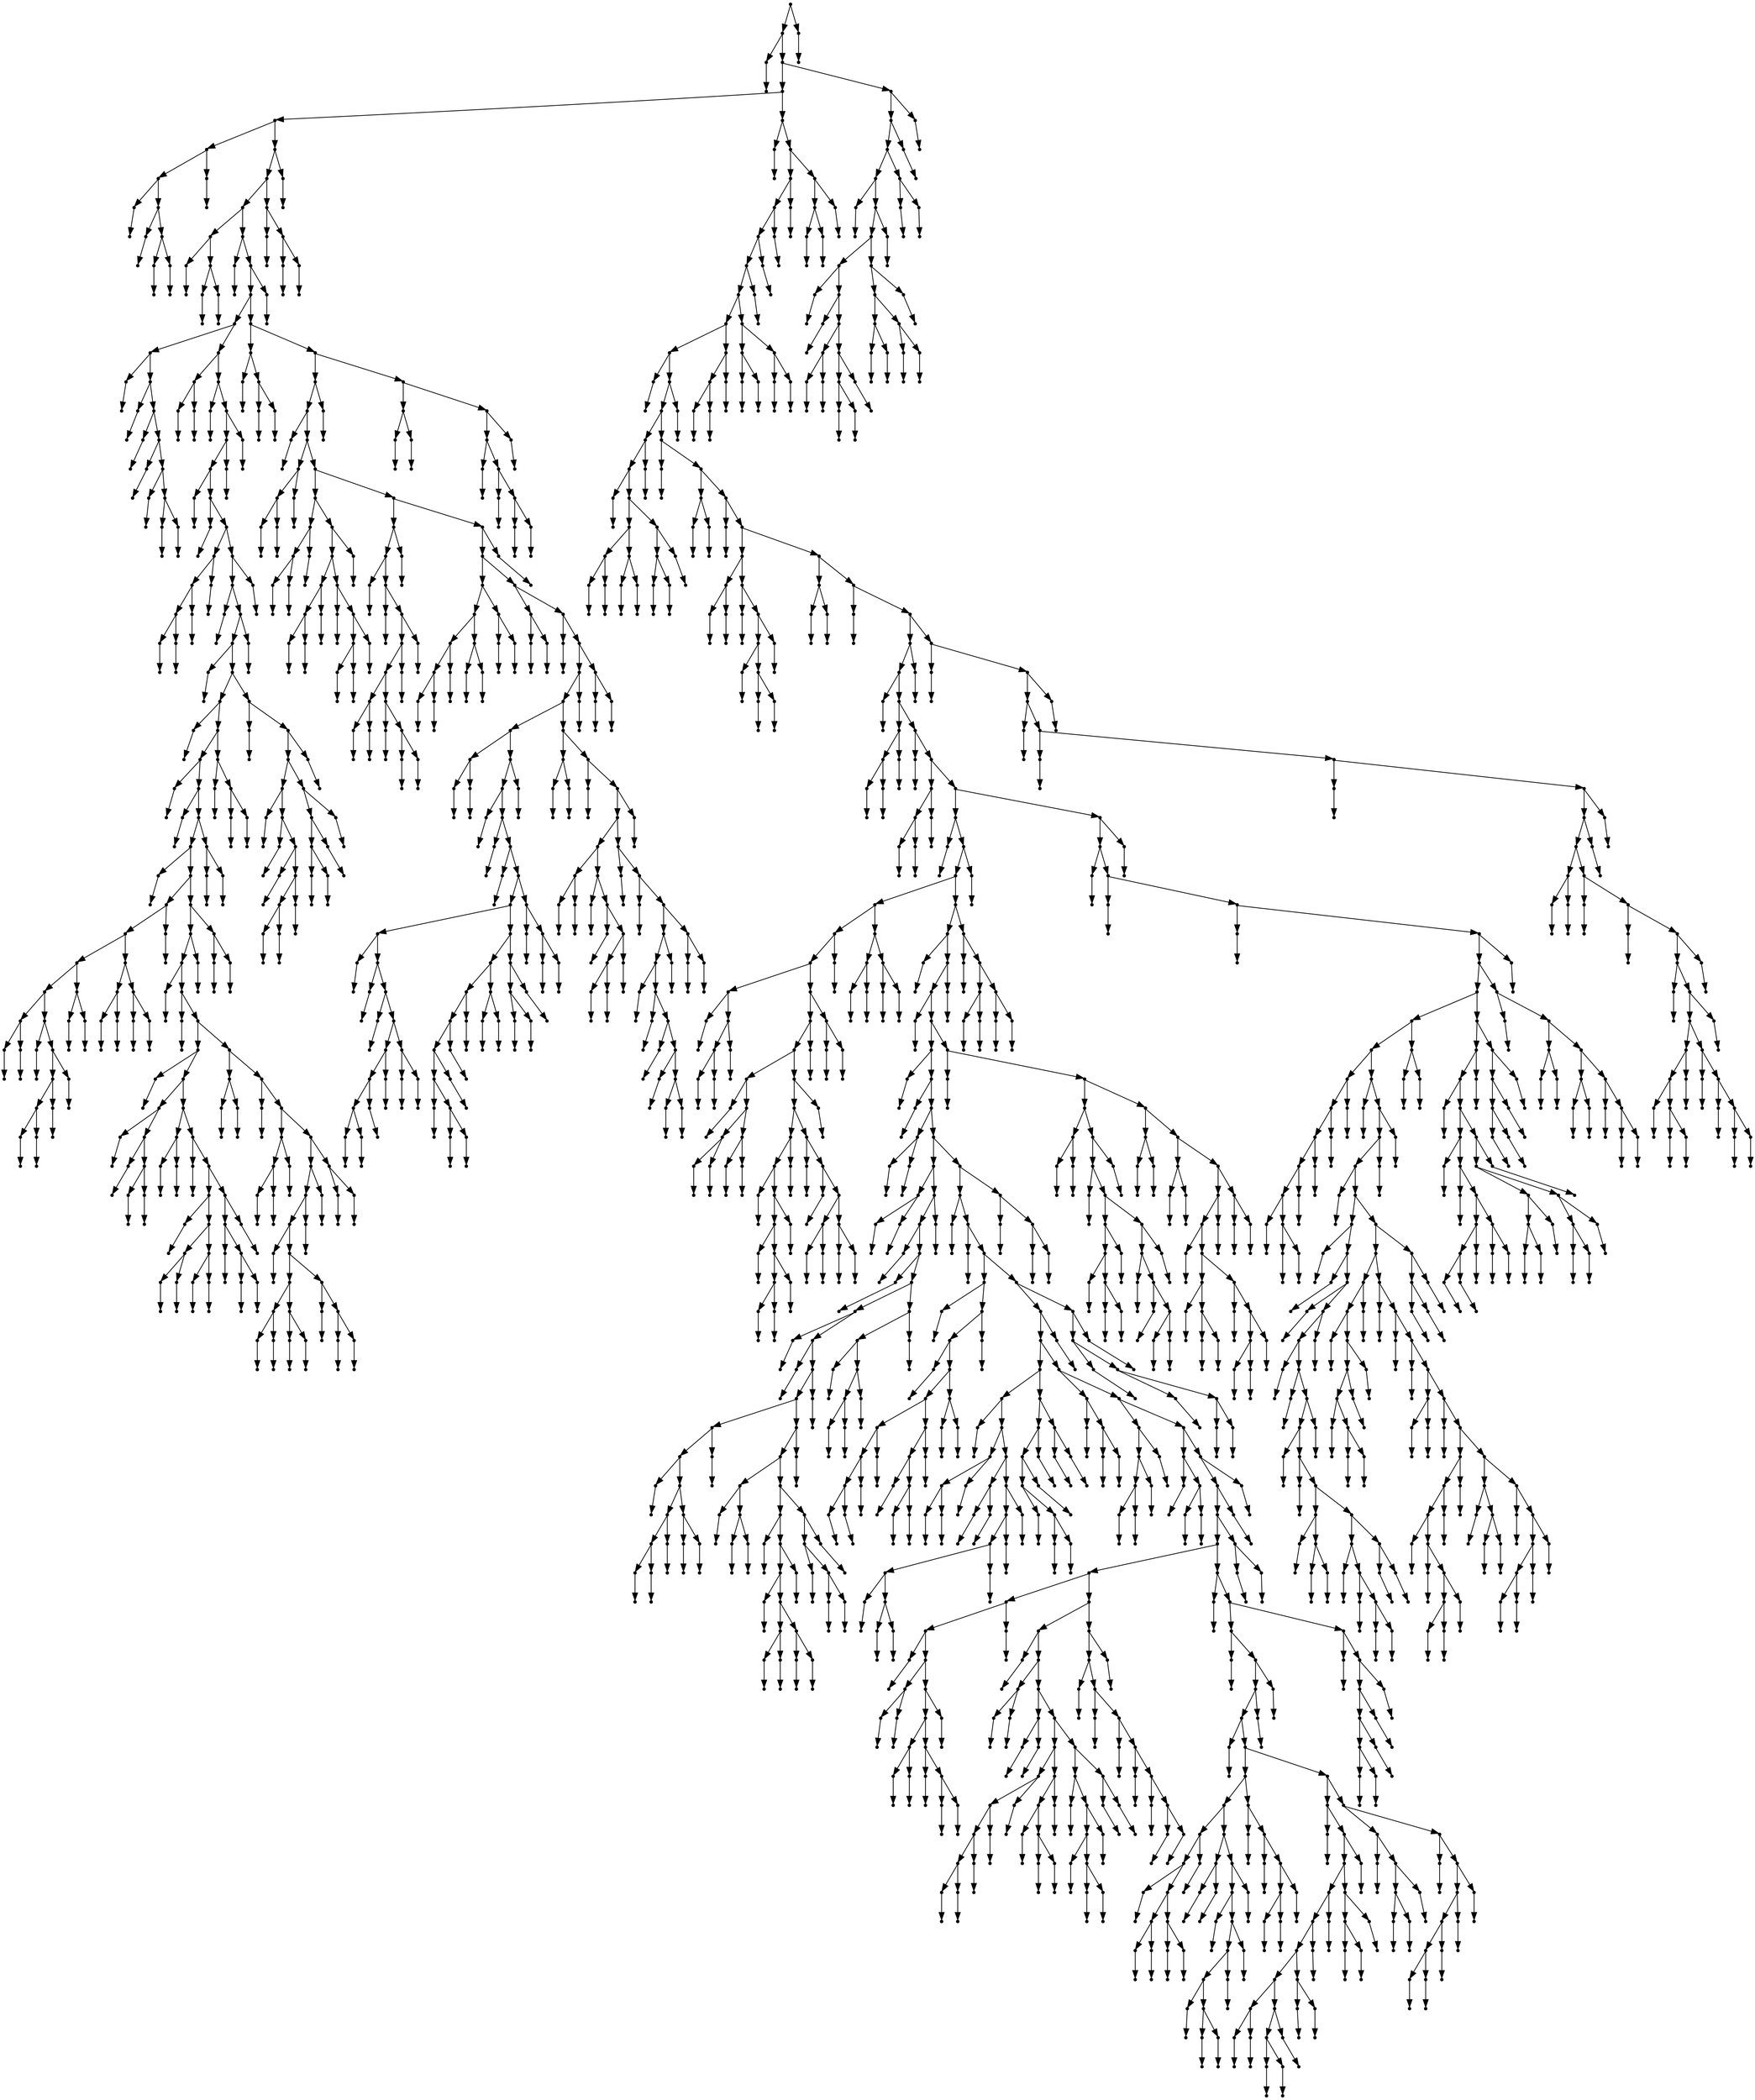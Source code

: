 digraph {
  1972 [shape=point];
  1969 [shape=point];
  1 [shape=point];
  0 [shape=point];
  1968 [shape=point];
  1914 [shape=point];
  636 [shape=point];
  15 [shape=point];
  12 [shape=point];
  3 [shape=point];
  2 [shape=point];
  11 [shape=point];
  5 [shape=point];
  4 [shape=point];
  10 [shape=point];
  7 [shape=point];
  6 [shape=point];
  9 [shape=point];
  8 [shape=point];
  14 [shape=point];
  13 [shape=point];
  635 [shape=point];
  632 [shape=point];
  623 [shape=point];
  23 [shape=point];
  17 [shape=point];
  16 [shape=point];
  22 [shape=point];
  19 [shape=point];
  18 [shape=point];
  21 [shape=point];
  20 [shape=point];
  622 [shape=point];
  25 [shape=point];
  24 [shape=point];
  621 [shape=point];
  618 [shape=point];
  315 [shape=point];
  45 [shape=point];
  27 [shape=point];
  26 [shape=point];
  44 [shape=point];
  29 [shape=point];
  28 [shape=point];
  43 [shape=point];
  31 [shape=point];
  30 [shape=point];
  42 [shape=point];
  33 [shape=point];
  32 [shape=point];
  41 [shape=point];
  35 [shape=point];
  34 [shape=point];
  40 [shape=point];
  37 [shape=point];
  36 [shape=point];
  39 [shape=point];
  38 [shape=point];
  314 [shape=point];
  50 [shape=point];
  47 [shape=point];
  46 [shape=point];
  49 [shape=point];
  48 [shape=point];
  313 [shape=point];
  52 [shape=point];
  51 [shape=point];
  312 [shape=point];
  309 [shape=point];
  306 [shape=point];
  54 [shape=point];
  53 [shape=point];
  305 [shape=point];
  56 [shape=point];
  55 [shape=point];
  304 [shape=point];
  67 [shape=point];
  64 [shape=point];
  61 [shape=point];
  58 [shape=point];
  57 [shape=point];
  60 [shape=point];
  59 [shape=point];
  63 [shape=point];
  62 [shape=point];
  66 [shape=point];
  65 [shape=point];
  303 [shape=point];
  300 [shape=point];
  69 [shape=point];
  68 [shape=point];
  299 [shape=point];
  296 [shape=point];
  71 [shape=point];
  70 [shape=point];
  295 [shape=point];
  259 [shape=point];
  73 [shape=point];
  72 [shape=point];
  258 [shape=point];
  249 [shape=point];
  75 [shape=point];
  74 [shape=point];
  248 [shape=point];
  77 [shape=point];
  76 [shape=point];
  247 [shape=point];
  241 [shape=point];
  79 [shape=point];
  78 [shape=point];
  240 [shape=point];
  120 [shape=point];
  117 [shape=point];
  105 [shape=point];
  99 [shape=point];
  84 [shape=point];
  81 [shape=point];
  80 [shape=point];
  83 [shape=point];
  82 [shape=point];
  98 [shape=point];
  86 [shape=point];
  85 [shape=point];
  97 [shape=point];
  94 [shape=point];
  91 [shape=point];
  88 [shape=point];
  87 [shape=point];
  90 [shape=point];
  89 [shape=point];
  93 [shape=point];
  92 [shape=point];
  96 [shape=point];
  95 [shape=point];
  104 [shape=point];
  101 [shape=point];
  100 [shape=point];
  103 [shape=point];
  102 [shape=point];
  116 [shape=point];
  110 [shape=point];
  107 [shape=point];
  106 [shape=point];
  109 [shape=point];
  108 [shape=point];
  115 [shape=point];
  112 [shape=point];
  111 [shape=point];
  114 [shape=point];
  113 [shape=point];
  119 [shape=point];
  118 [shape=point];
  239 [shape=point];
  233 [shape=point];
  230 [shape=point];
  122 [shape=point];
  121 [shape=point];
  229 [shape=point];
  124 [shape=point];
  123 [shape=point];
  228 [shape=point];
  174 [shape=point];
  126 [shape=point];
  125 [shape=point];
  173 [shape=point];
  137 [shape=point];
  128 [shape=point];
  127 [shape=point];
  136 [shape=point];
  130 [shape=point];
  129 [shape=point];
  135 [shape=point];
  132 [shape=point];
  131 [shape=point];
  134 [shape=point];
  133 [shape=point];
  172 [shape=point];
  142 [shape=point];
  139 [shape=point];
  138 [shape=point];
  141 [shape=point];
  140 [shape=point];
  171 [shape=point];
  144 [shape=point];
  143 [shape=point];
  170 [shape=point];
  158 [shape=point];
  146 [shape=point];
  145 [shape=point];
  157 [shape=point];
  151 [shape=point];
  148 [shape=point];
  147 [shape=point];
  150 [shape=point];
  149 [shape=point];
  156 [shape=point];
  153 [shape=point];
  152 [shape=point];
  155 [shape=point];
  154 [shape=point];
  169 [shape=point];
  166 [shape=point];
  160 [shape=point];
  159 [shape=point];
  165 [shape=point];
  162 [shape=point];
  161 [shape=point];
  164 [shape=point];
  163 [shape=point];
  168 [shape=point];
  167 [shape=point];
  227 [shape=point];
  179 [shape=point];
  176 [shape=point];
  175 [shape=point];
  178 [shape=point];
  177 [shape=point];
  226 [shape=point];
  181 [shape=point];
  180 [shape=point];
  225 [shape=point];
  189 [shape=point];
  186 [shape=point];
  183 [shape=point];
  182 [shape=point];
  185 [shape=point];
  184 [shape=point];
  188 [shape=point];
  187 [shape=point];
  224 [shape=point];
  218 [shape=point];
  215 [shape=point];
  212 [shape=point];
  191 [shape=point];
  190 [shape=point];
  211 [shape=point];
  202 [shape=point];
  196 [shape=point];
  193 [shape=point];
  192 [shape=point];
  195 [shape=point];
  194 [shape=point];
  201 [shape=point];
  198 [shape=point];
  197 [shape=point];
  200 [shape=point];
  199 [shape=point];
  210 [shape=point];
  204 [shape=point];
  203 [shape=point];
  209 [shape=point];
  206 [shape=point];
  205 [shape=point];
  208 [shape=point];
  207 [shape=point];
  214 [shape=point];
  213 [shape=point];
  217 [shape=point];
  216 [shape=point];
  223 [shape=point];
  220 [shape=point];
  219 [shape=point];
  222 [shape=point];
  221 [shape=point];
  232 [shape=point];
  231 [shape=point];
  238 [shape=point];
  235 [shape=point];
  234 [shape=point];
  237 [shape=point];
  236 [shape=point];
  246 [shape=point];
  243 [shape=point];
  242 [shape=point];
  245 [shape=point];
  244 [shape=point];
  257 [shape=point];
  251 [shape=point];
  250 [shape=point];
  256 [shape=point];
  253 [shape=point];
  252 [shape=point];
  255 [shape=point];
  254 [shape=point];
  294 [shape=point];
  261 [shape=point];
  260 [shape=point];
  293 [shape=point];
  290 [shape=point];
  278 [shape=point];
  263 [shape=point];
  262 [shape=point];
  277 [shape=point];
  265 [shape=point];
  264 [shape=point];
  276 [shape=point];
  267 [shape=point];
  266 [shape=point];
  275 [shape=point];
  272 [shape=point];
  269 [shape=point];
  268 [shape=point];
  271 [shape=point];
  270 [shape=point];
  274 [shape=point];
  273 [shape=point];
  289 [shape=point];
  286 [shape=point];
  283 [shape=point];
  280 [shape=point];
  279 [shape=point];
  282 [shape=point];
  281 [shape=point];
  285 [shape=point];
  284 [shape=point];
  288 [shape=point];
  287 [shape=point];
  292 [shape=point];
  291 [shape=point];
  298 [shape=point];
  297 [shape=point];
  302 [shape=point];
  301 [shape=point];
  308 [shape=point];
  307 [shape=point];
  311 [shape=point];
  310 [shape=point];
  617 [shape=point];
  323 [shape=point];
  317 [shape=point];
  316 [shape=point];
  322 [shape=point];
  319 [shape=point];
  318 [shape=point];
  321 [shape=point];
  320 [shape=point];
  616 [shape=point];
  595 [shape=point];
  592 [shape=point];
  325 [shape=point];
  324 [shape=point];
  591 [shape=point];
  333 [shape=point];
  330 [shape=point];
  327 [shape=point];
  326 [shape=point];
  329 [shape=point];
  328 [shape=point];
  332 [shape=point];
  331 [shape=point];
  590 [shape=point];
  365 [shape=point];
  341 [shape=point];
  338 [shape=point];
  335 [shape=point];
  334 [shape=point];
  337 [shape=point];
  336 [shape=point];
  340 [shape=point];
  339 [shape=point];
  364 [shape=point];
  361 [shape=point];
  349 [shape=point];
  346 [shape=point];
  343 [shape=point];
  342 [shape=point];
  345 [shape=point];
  344 [shape=point];
  348 [shape=point];
  347 [shape=point];
  360 [shape=point];
  351 [shape=point];
  350 [shape=point];
  359 [shape=point];
  356 [shape=point];
  353 [shape=point];
  352 [shape=point];
  355 [shape=point];
  354 [shape=point];
  358 [shape=point];
  357 [shape=point];
  363 [shape=point];
  362 [shape=point];
  589 [shape=point];
  394 [shape=point];
  391 [shape=point];
  367 [shape=point];
  366 [shape=point];
  390 [shape=point];
  369 [shape=point];
  368 [shape=point];
  389 [shape=point];
  386 [shape=point];
  383 [shape=point];
  374 [shape=point];
  371 [shape=point];
  370 [shape=point];
  373 [shape=point];
  372 [shape=point];
  382 [shape=point];
  376 [shape=point];
  375 [shape=point];
  381 [shape=point];
  378 [shape=point];
  377 [shape=point];
  380 [shape=point];
  379 [shape=point];
  385 [shape=point];
  384 [shape=point];
  388 [shape=point];
  387 [shape=point];
  393 [shape=point];
  392 [shape=point];
  588 [shape=point];
  585 [shape=point];
  414 [shape=point];
  408 [shape=point];
  402 [shape=point];
  399 [shape=point];
  396 [shape=point];
  395 [shape=point];
  398 [shape=point];
  397 [shape=point];
  401 [shape=point];
  400 [shape=point];
  407 [shape=point];
  404 [shape=point];
  403 [shape=point];
  406 [shape=point];
  405 [shape=point];
  413 [shape=point];
  410 [shape=point];
  409 [shape=point];
  412 [shape=point];
  411 [shape=point];
  584 [shape=point];
  419 [shape=point];
  416 [shape=point];
  415 [shape=point];
  418 [shape=point];
  417 [shape=point];
  583 [shape=point];
  421 [shape=point];
  420 [shape=point];
  582 [shape=point];
  576 [shape=point];
  573 [shape=point];
  507 [shape=point];
  426 [shape=point];
  423 [shape=point];
  422 [shape=point];
  425 [shape=point];
  424 [shape=point];
  506 [shape=point];
  503 [shape=point];
  428 [shape=point];
  427 [shape=point];
  502 [shape=point];
  430 [shape=point];
  429 [shape=point];
  501 [shape=point];
  432 [shape=point];
  431 [shape=point];
  500 [shape=point];
  491 [shape=point];
  458 [shape=point];
  434 [shape=point];
  433 [shape=point];
  457 [shape=point];
  436 [shape=point];
  435 [shape=point];
  456 [shape=point];
  438 [shape=point];
  437 [shape=point];
  455 [shape=point];
  449 [shape=point];
  446 [shape=point];
  443 [shape=point];
  440 [shape=point];
  439 [shape=point];
  442 [shape=point];
  441 [shape=point];
  445 [shape=point];
  444 [shape=point];
  448 [shape=point];
  447 [shape=point];
  454 [shape=point];
  451 [shape=point];
  450 [shape=point];
  453 [shape=point];
  452 [shape=point];
  490 [shape=point];
  481 [shape=point];
  475 [shape=point];
  472 [shape=point];
  469 [shape=point];
  466 [shape=point];
  460 [shape=point];
  459 [shape=point];
  465 [shape=point];
  462 [shape=point];
  461 [shape=point];
  464 [shape=point];
  463 [shape=point];
  468 [shape=point];
  467 [shape=point];
  471 [shape=point];
  470 [shape=point];
  474 [shape=point];
  473 [shape=point];
  480 [shape=point];
  477 [shape=point];
  476 [shape=point];
  479 [shape=point];
  478 [shape=point];
  489 [shape=point];
  486 [shape=point];
  483 [shape=point];
  482 [shape=point];
  485 [shape=point];
  484 [shape=point];
  488 [shape=point];
  487 [shape=point];
  499 [shape=point];
  493 [shape=point];
  492 [shape=point];
  498 [shape=point];
  495 [shape=point];
  494 [shape=point];
  497 [shape=point];
  496 [shape=point];
  505 [shape=point];
  504 [shape=point];
  572 [shape=point];
  512 [shape=point];
  509 [shape=point];
  508 [shape=point];
  511 [shape=point];
  510 [shape=point];
  571 [shape=point];
  514 [shape=point];
  513 [shape=point];
  570 [shape=point];
  567 [shape=point];
  534 [shape=point];
  519 [shape=point];
  516 [shape=point];
  515 [shape=point];
  518 [shape=point];
  517 [shape=point];
  533 [shape=point];
  521 [shape=point];
  520 [shape=point];
  532 [shape=point];
  523 [shape=point];
  522 [shape=point];
  531 [shape=point];
  528 [shape=point];
  525 [shape=point];
  524 [shape=point];
  527 [shape=point];
  526 [shape=point];
  530 [shape=point];
  529 [shape=point];
  566 [shape=point];
  536 [shape=point];
  535 [shape=point];
  565 [shape=point];
  538 [shape=point];
  537 [shape=point];
  564 [shape=point];
  558 [shape=point];
  555 [shape=point];
  540 [shape=point];
  539 [shape=point];
  554 [shape=point];
  542 [shape=point];
  541 [shape=point];
  553 [shape=point];
  544 [shape=point];
  543 [shape=point];
  552 [shape=point];
  546 [shape=point];
  545 [shape=point];
  551 [shape=point];
  548 [shape=point];
  547 [shape=point];
  550 [shape=point];
  549 [shape=point];
  557 [shape=point];
  556 [shape=point];
  563 [shape=point];
  560 [shape=point];
  559 [shape=point];
  562 [shape=point];
  561 [shape=point];
  569 [shape=point];
  568 [shape=point];
  575 [shape=point];
  574 [shape=point];
  581 [shape=point];
  578 [shape=point];
  577 [shape=point];
  580 [shape=point];
  579 [shape=point];
  587 [shape=point];
  586 [shape=point];
  594 [shape=point];
  593 [shape=point];
  615 [shape=point];
  600 [shape=point];
  597 [shape=point];
  596 [shape=point];
  599 [shape=point];
  598 [shape=point];
  614 [shape=point];
  611 [shape=point];
  602 [shape=point];
  601 [shape=point];
  610 [shape=point];
  604 [shape=point];
  603 [shape=point];
  609 [shape=point];
  606 [shape=point];
  605 [shape=point];
  608 [shape=point];
  607 [shape=point];
  613 [shape=point];
  612 [shape=point];
  620 [shape=point];
  619 [shape=point];
  631 [shape=point];
  625 [shape=point];
  624 [shape=point];
  630 [shape=point];
  627 [shape=point];
  626 [shape=point];
  629 [shape=point];
  628 [shape=point];
  634 [shape=point];
  633 [shape=point];
  1913 [shape=point];
  638 [shape=point];
  637 [shape=point];
  1912 [shape=point];
  1903 [shape=point];
  1900 [shape=point];
  1897 [shape=point];
  1894 [shape=point];
  1891 [shape=point];
  1879 [shape=point];
  1870 [shape=point];
  640 [shape=point];
  639 [shape=point];
  1869 [shape=point];
  1866 [shape=point];
  666 [shape=point];
  663 [shape=point];
  642 [shape=point];
  641 [shape=point];
  662 [shape=point];
  653 [shape=point];
  647 [shape=point];
  644 [shape=point];
  643 [shape=point];
  646 [shape=point];
  645 [shape=point];
  652 [shape=point];
  649 [shape=point];
  648 [shape=point];
  651 [shape=point];
  650 [shape=point];
  661 [shape=point];
  658 [shape=point];
  655 [shape=point];
  654 [shape=point];
  657 [shape=point];
  656 [shape=point];
  660 [shape=point];
  659 [shape=point];
  665 [shape=point];
  664 [shape=point];
  1865 [shape=point];
  668 [shape=point];
  667 [shape=point];
  1864 [shape=point];
  673 [shape=point];
  670 [shape=point];
  669 [shape=point];
  672 [shape=point];
  671 [shape=point];
  1863 [shape=point];
  675 [shape=point];
  674 [shape=point];
  1862 [shape=point];
  695 [shape=point];
  680 [shape=point];
  677 [shape=point];
  676 [shape=point];
  679 [shape=point];
  678 [shape=point];
  694 [shape=point];
  682 [shape=point];
  681 [shape=point];
  693 [shape=point];
  690 [shape=point];
  684 [shape=point];
  683 [shape=point];
  689 [shape=point];
  686 [shape=point];
  685 [shape=point];
  688 [shape=point];
  687 [shape=point];
  692 [shape=point];
  691 [shape=point];
  1861 [shape=point];
  700 [shape=point];
  697 [shape=point];
  696 [shape=point];
  699 [shape=point];
  698 [shape=point];
  1860 [shape=point];
  702 [shape=point];
  701 [shape=point];
  1859 [shape=point];
  1793 [shape=point];
  1790 [shape=point];
  704 [shape=point];
  703 [shape=point];
  1789 [shape=point];
  712 [shape=point];
  709 [shape=point];
  706 [shape=point];
  705 [shape=point];
  708 [shape=point];
  707 [shape=point];
  711 [shape=point];
  710 [shape=point];
  1788 [shape=point];
  714 [shape=point];
  713 [shape=point];
  1787 [shape=point];
  722 [shape=point];
  719 [shape=point];
  716 [shape=point];
  715 [shape=point];
  718 [shape=point];
  717 [shape=point];
  721 [shape=point];
  720 [shape=point];
  1786 [shape=point];
  1501 [shape=point];
  724 [shape=point];
  723 [shape=point];
  1500 [shape=point];
  1497 [shape=point];
  816 [shape=point];
  804 [shape=point];
  801 [shape=point];
  735 [shape=point];
  726 [shape=point];
  725 [shape=point];
  734 [shape=point];
  731 [shape=point];
  728 [shape=point];
  727 [shape=point];
  730 [shape=point];
  729 [shape=point];
  733 [shape=point];
  732 [shape=point];
  800 [shape=point];
  794 [shape=point];
  791 [shape=point];
  749 [shape=point];
  737 [shape=point];
  736 [shape=point];
  748 [shape=point];
  742 [shape=point];
  739 [shape=point];
  738 [shape=point];
  741 [shape=point];
  740 [shape=point];
  747 [shape=point];
  744 [shape=point];
  743 [shape=point];
  746 [shape=point];
  745 [shape=point];
  790 [shape=point];
  787 [shape=point];
  769 [shape=point];
  766 [shape=point];
  751 [shape=point];
  750 [shape=point];
  765 [shape=point];
  762 [shape=point];
  753 [shape=point];
  752 [shape=point];
  761 [shape=point];
  758 [shape=point];
  755 [shape=point];
  754 [shape=point];
  757 [shape=point];
  756 [shape=point];
  760 [shape=point];
  759 [shape=point];
  764 [shape=point];
  763 [shape=point];
  768 [shape=point];
  767 [shape=point];
  786 [shape=point];
  771 [shape=point];
  770 [shape=point];
  785 [shape=point];
  773 [shape=point];
  772 [shape=point];
  784 [shape=point];
  778 [shape=point];
  775 [shape=point];
  774 [shape=point];
  777 [shape=point];
  776 [shape=point];
  783 [shape=point];
  780 [shape=point];
  779 [shape=point];
  782 [shape=point];
  781 [shape=point];
  789 [shape=point];
  788 [shape=point];
  793 [shape=point];
  792 [shape=point];
  799 [shape=point];
  796 [shape=point];
  795 [shape=point];
  798 [shape=point];
  797 [shape=point];
  803 [shape=point];
  802 [shape=point];
  815 [shape=point];
  809 [shape=point];
  806 [shape=point];
  805 [shape=point];
  808 [shape=point];
  807 [shape=point];
  814 [shape=point];
  811 [shape=point];
  810 [shape=point];
  813 [shape=point];
  812 [shape=point];
  1496 [shape=point];
  1481 [shape=point];
  818 [shape=point];
  817 [shape=point];
  1480 [shape=point];
  1477 [shape=point];
  820 [shape=point];
  819 [shape=point];
  1476 [shape=point];
  1389 [shape=point];
  822 [shape=point];
  821 [shape=point];
  1388 [shape=point];
  824 [shape=point];
  823 [shape=point];
  1387 [shape=point];
  829 [shape=point];
  826 [shape=point];
  825 [shape=point];
  828 [shape=point];
  827 [shape=point];
  1386 [shape=point];
  933 [shape=point];
  834 [shape=point];
  831 [shape=point];
  830 [shape=point];
  833 [shape=point];
  832 [shape=point];
  932 [shape=point];
  929 [shape=point];
  836 [shape=point];
  835 [shape=point];
  928 [shape=point];
  838 [shape=point];
  837 [shape=point];
  927 [shape=point];
  912 [shape=point];
  840 [shape=point];
  839 [shape=point];
  911 [shape=point];
  842 [shape=point];
  841 [shape=point];
  910 [shape=point];
  907 [shape=point];
  862 [shape=point];
  859 [shape=point];
  844 [shape=point];
  843 [shape=point];
  858 [shape=point];
  852 [shape=point];
  849 [shape=point];
  846 [shape=point];
  845 [shape=point];
  848 [shape=point];
  847 [shape=point];
  851 [shape=point];
  850 [shape=point];
  857 [shape=point];
  854 [shape=point];
  853 [shape=point];
  856 [shape=point];
  855 [shape=point];
  861 [shape=point];
  860 [shape=point];
  906 [shape=point];
  903 [shape=point];
  870 [shape=point];
  864 [shape=point];
  863 [shape=point];
  869 [shape=point];
  866 [shape=point];
  865 [shape=point];
  868 [shape=point];
  867 [shape=point];
  902 [shape=point];
  890 [shape=point];
  872 [shape=point];
  871 [shape=point];
  889 [shape=point];
  886 [shape=point];
  874 [shape=point];
  873 [shape=point];
  885 [shape=point];
  879 [shape=point];
  876 [shape=point];
  875 [shape=point];
  878 [shape=point];
  877 [shape=point];
  884 [shape=point];
  881 [shape=point];
  880 [shape=point];
  883 [shape=point];
  882 [shape=point];
  888 [shape=point];
  887 [shape=point];
  901 [shape=point];
  898 [shape=point];
  892 [shape=point];
  891 [shape=point];
  897 [shape=point];
  894 [shape=point];
  893 [shape=point];
  896 [shape=point];
  895 [shape=point];
  900 [shape=point];
  899 [shape=point];
  905 [shape=point];
  904 [shape=point];
  909 [shape=point];
  908 [shape=point];
  926 [shape=point];
  923 [shape=point];
  914 [shape=point];
  913 [shape=point];
  922 [shape=point];
  919 [shape=point];
  916 [shape=point];
  915 [shape=point];
  918 [shape=point];
  917 [shape=point];
  921 [shape=point];
  920 [shape=point];
  925 [shape=point];
  924 [shape=point];
  931 [shape=point];
  930 [shape=point];
  1385 [shape=point];
  1376 [shape=point];
  935 [shape=point];
  934 [shape=point];
  1375 [shape=point];
  937 [shape=point];
  936 [shape=point];
  1374 [shape=point];
  975 [shape=point];
  939 [shape=point];
  938 [shape=point];
  974 [shape=point];
  971 [shape=point];
  941 [shape=point];
  940 [shape=point];
  970 [shape=point];
  964 [shape=point];
  952 [shape=point];
  949 [shape=point];
  946 [shape=point];
  943 [shape=point];
  942 [shape=point];
  945 [shape=point];
  944 [shape=point];
  948 [shape=point];
  947 [shape=point];
  951 [shape=point];
  950 [shape=point];
  963 [shape=point];
  960 [shape=point];
  954 [shape=point];
  953 [shape=point];
  959 [shape=point];
  956 [shape=point];
  955 [shape=point];
  958 [shape=point];
  957 [shape=point];
  962 [shape=point];
  961 [shape=point];
  969 [shape=point];
  966 [shape=point];
  965 [shape=point];
  968 [shape=point];
  967 [shape=point];
  973 [shape=point];
  972 [shape=point];
  1373 [shape=point];
  1358 [shape=point];
  1355 [shape=point];
  1031 [shape=point];
  1010 [shape=point];
  977 [shape=point];
  976 [shape=point];
  1009 [shape=point];
  985 [shape=point];
  982 [shape=point];
  979 [shape=point];
  978 [shape=point];
  981 [shape=point];
  980 [shape=point];
  984 [shape=point];
  983 [shape=point];
  1008 [shape=point];
  990 [shape=point];
  987 [shape=point];
  986 [shape=point];
  989 [shape=point];
  988 [shape=point];
  1007 [shape=point];
  1004 [shape=point];
  1001 [shape=point];
  998 [shape=point];
  992 [shape=point];
  991 [shape=point];
  997 [shape=point];
  994 [shape=point];
  993 [shape=point];
  996 [shape=point];
  995 [shape=point];
  1000 [shape=point];
  999 [shape=point];
  1003 [shape=point];
  1002 [shape=point];
  1006 [shape=point];
  1005 [shape=point];
  1030 [shape=point];
  1024 [shape=point];
  1021 [shape=point];
  1018 [shape=point];
  1012 [shape=point];
  1011 [shape=point];
  1017 [shape=point];
  1014 [shape=point];
  1013 [shape=point];
  1016 [shape=point];
  1015 [shape=point];
  1020 [shape=point];
  1019 [shape=point];
  1023 [shape=point];
  1022 [shape=point];
  1029 [shape=point];
  1026 [shape=point];
  1025 [shape=point];
  1028 [shape=point];
  1027 [shape=point];
  1354 [shape=point];
  1039 [shape=point];
  1033 [shape=point];
  1032 [shape=point];
  1038 [shape=point];
  1035 [shape=point];
  1034 [shape=point];
  1037 [shape=point];
  1036 [shape=point];
  1353 [shape=point];
  1050 [shape=point];
  1047 [shape=point];
  1044 [shape=point];
  1041 [shape=point];
  1040 [shape=point];
  1043 [shape=point];
  1042 [shape=point];
  1046 [shape=point];
  1045 [shape=point];
  1049 [shape=point];
  1048 [shape=point];
  1352 [shape=point];
  1058 [shape=point];
  1052 [shape=point];
  1051 [shape=point];
  1057 [shape=point];
  1054 [shape=point];
  1053 [shape=point];
  1056 [shape=point];
  1055 [shape=point];
  1351 [shape=point];
  1348 [shape=point];
  1345 [shape=point];
  1339 [shape=point];
  1174 [shape=point];
  1087 [shape=point];
  1084 [shape=point];
  1060 [shape=point];
  1059 [shape=point];
  1083 [shape=point];
  1065 [shape=point];
  1062 [shape=point];
  1061 [shape=point];
  1064 [shape=point];
  1063 [shape=point];
  1082 [shape=point];
  1079 [shape=point];
  1070 [shape=point];
  1067 [shape=point];
  1066 [shape=point];
  1069 [shape=point];
  1068 [shape=point];
  1078 [shape=point];
  1072 [shape=point];
  1071 [shape=point];
  1077 [shape=point];
  1074 [shape=point];
  1073 [shape=point];
  1076 [shape=point];
  1075 [shape=point];
  1081 [shape=point];
  1080 [shape=point];
  1086 [shape=point];
  1085 [shape=point];
  1173 [shape=point];
  1149 [shape=point];
  1089 [shape=point];
  1088 [shape=point];
  1148 [shape=point];
  1094 [shape=point];
  1091 [shape=point];
  1090 [shape=point];
  1093 [shape=point];
  1092 [shape=point];
  1147 [shape=point];
  1099 [shape=point];
  1096 [shape=point];
  1095 [shape=point];
  1098 [shape=point];
  1097 [shape=point];
  1146 [shape=point];
  1125 [shape=point];
  1113 [shape=point];
  1110 [shape=point];
  1107 [shape=point];
  1104 [shape=point];
  1101 [shape=point];
  1100 [shape=point];
  1103 [shape=point];
  1102 [shape=point];
  1106 [shape=point];
  1105 [shape=point];
  1109 [shape=point];
  1108 [shape=point];
  1112 [shape=point];
  1111 [shape=point];
  1124 [shape=point];
  1121 [shape=point];
  1115 [shape=point];
  1114 [shape=point];
  1120 [shape=point];
  1117 [shape=point];
  1116 [shape=point];
  1119 [shape=point];
  1118 [shape=point];
  1123 [shape=point];
  1122 [shape=point];
  1145 [shape=point];
  1139 [shape=point];
  1127 [shape=point];
  1126 [shape=point];
  1138 [shape=point];
  1135 [shape=point];
  1129 [shape=point];
  1128 [shape=point];
  1134 [shape=point];
  1131 [shape=point];
  1130 [shape=point];
  1133 [shape=point];
  1132 [shape=point];
  1137 [shape=point];
  1136 [shape=point];
  1144 [shape=point];
  1141 [shape=point];
  1140 [shape=point];
  1143 [shape=point];
  1142 [shape=point];
  1172 [shape=point];
  1169 [shape=point];
  1151 [shape=point];
  1150 [shape=point];
  1168 [shape=point];
  1153 [shape=point];
  1152 [shape=point];
  1167 [shape=point];
  1155 [shape=point];
  1154 [shape=point];
  1166 [shape=point];
  1157 [shape=point];
  1156 [shape=point];
  1165 [shape=point];
  1159 [shape=point];
  1158 [shape=point];
  1164 [shape=point];
  1161 [shape=point];
  1160 [shape=point];
  1163 [shape=point];
  1162 [shape=point];
  1171 [shape=point];
  1170 [shape=point];
  1338 [shape=point];
  1176 [shape=point];
  1175 [shape=point];
  1337 [shape=point];
  1319 [shape=point];
  1178 [shape=point];
  1177 [shape=point];
  1318 [shape=point];
  1315 [shape=point];
  1312 [shape=point];
  1180 [shape=point];
  1179 [shape=point];
  1311 [shape=point];
  1239 [shape=point];
  1224 [shape=point];
  1197 [shape=point];
  1194 [shape=point];
  1182 [shape=point];
  1181 [shape=point];
  1193 [shape=point];
  1187 [shape=point];
  1184 [shape=point];
  1183 [shape=point];
  1186 [shape=point];
  1185 [shape=point];
  1192 [shape=point];
  1189 [shape=point];
  1188 [shape=point];
  1191 [shape=point];
  1190 [shape=point];
  1196 [shape=point];
  1195 [shape=point];
  1223 [shape=point];
  1202 [shape=point];
  1199 [shape=point];
  1198 [shape=point];
  1201 [shape=point];
  1200 [shape=point];
  1222 [shape=point];
  1219 [shape=point];
  1204 [shape=point];
  1203 [shape=point];
  1218 [shape=point];
  1215 [shape=point];
  1212 [shape=point];
  1206 [shape=point];
  1205 [shape=point];
  1211 [shape=point];
  1208 [shape=point];
  1207 [shape=point];
  1210 [shape=point];
  1209 [shape=point];
  1214 [shape=point];
  1213 [shape=point];
  1217 [shape=point];
  1216 [shape=point];
  1221 [shape=point];
  1220 [shape=point];
  1238 [shape=point];
  1226 [shape=point];
  1225 [shape=point];
  1237 [shape=point];
  1228 [shape=point];
  1227 [shape=point];
  1236 [shape=point];
  1233 [shape=point];
  1230 [shape=point];
  1229 [shape=point];
  1232 [shape=point];
  1231 [shape=point];
  1235 [shape=point];
  1234 [shape=point];
  1310 [shape=point];
  1280 [shape=point];
  1241 [shape=point];
  1240 [shape=point];
  1279 [shape=point];
  1276 [shape=point];
  1267 [shape=point];
  1264 [shape=point];
  1261 [shape=point];
  1255 [shape=point];
  1246 [shape=point];
  1243 [shape=point];
  1242 [shape=point];
  1245 [shape=point];
  1244 [shape=point];
  1254 [shape=point];
  1251 [shape=point];
  1248 [shape=point];
  1247 [shape=point];
  1250 [shape=point];
  1249 [shape=point];
  1253 [shape=point];
  1252 [shape=point];
  1260 [shape=point];
  1257 [shape=point];
  1256 [shape=point];
  1259 [shape=point];
  1258 [shape=point];
  1263 [shape=point];
  1262 [shape=point];
  1266 [shape=point];
  1265 [shape=point];
  1275 [shape=point];
  1272 [shape=point];
  1269 [shape=point];
  1268 [shape=point];
  1271 [shape=point];
  1270 [shape=point];
  1274 [shape=point];
  1273 [shape=point];
  1278 [shape=point];
  1277 [shape=point];
  1309 [shape=point];
  1291 [shape=point];
  1282 [shape=point];
  1281 [shape=point];
  1290 [shape=point];
  1287 [shape=point];
  1284 [shape=point];
  1283 [shape=point];
  1286 [shape=point];
  1285 [shape=point];
  1289 [shape=point];
  1288 [shape=point];
  1308 [shape=point];
  1293 [shape=point];
  1292 [shape=point];
  1307 [shape=point];
  1304 [shape=point];
  1301 [shape=point];
  1298 [shape=point];
  1295 [shape=point];
  1294 [shape=point];
  1297 [shape=point];
  1296 [shape=point];
  1300 [shape=point];
  1299 [shape=point];
  1303 [shape=point];
  1302 [shape=point];
  1306 [shape=point];
  1305 [shape=point];
  1314 [shape=point];
  1313 [shape=point];
  1317 [shape=point];
  1316 [shape=point];
  1336 [shape=point];
  1321 [shape=point];
  1320 [shape=point];
  1335 [shape=point];
  1332 [shape=point];
  1329 [shape=point];
  1326 [shape=point];
  1323 [shape=point];
  1322 [shape=point];
  1325 [shape=point];
  1324 [shape=point];
  1328 [shape=point];
  1327 [shape=point];
  1331 [shape=point];
  1330 [shape=point];
  1334 [shape=point];
  1333 [shape=point];
  1344 [shape=point];
  1341 [shape=point];
  1340 [shape=point];
  1343 [shape=point];
  1342 [shape=point];
  1347 [shape=point];
  1346 [shape=point];
  1350 [shape=point];
  1349 [shape=point];
  1357 [shape=point];
  1356 [shape=point];
  1372 [shape=point];
  1369 [shape=point];
  1360 [shape=point];
  1359 [shape=point];
  1368 [shape=point];
  1362 [shape=point];
  1361 [shape=point];
  1367 [shape=point];
  1364 [shape=point];
  1363 [shape=point];
  1366 [shape=point];
  1365 [shape=point];
  1371 [shape=point];
  1370 [shape=point];
  1384 [shape=point];
  1378 [shape=point];
  1377 [shape=point];
  1383 [shape=point];
  1380 [shape=point];
  1379 [shape=point];
  1382 [shape=point];
  1381 [shape=point];
  1475 [shape=point];
  1391 [shape=point];
  1390 [shape=point];
  1474 [shape=point];
  1429 [shape=point];
  1396 [shape=point];
  1393 [shape=point];
  1392 [shape=point];
  1395 [shape=point];
  1394 [shape=point];
  1428 [shape=point];
  1425 [shape=point];
  1398 [shape=point];
  1397 [shape=point];
  1424 [shape=point];
  1409 [shape=point];
  1406 [shape=point];
  1400 [shape=point];
  1399 [shape=point];
  1405 [shape=point];
  1402 [shape=point];
  1401 [shape=point];
  1404 [shape=point];
  1403 [shape=point];
  1408 [shape=point];
  1407 [shape=point];
  1423 [shape=point];
  1420 [shape=point];
  1411 [shape=point];
  1410 [shape=point];
  1419 [shape=point];
  1413 [shape=point];
  1412 [shape=point];
  1418 [shape=point];
  1415 [shape=point];
  1414 [shape=point];
  1417 [shape=point];
  1416 [shape=point];
  1422 [shape=point];
  1421 [shape=point];
  1427 [shape=point];
  1426 [shape=point];
  1473 [shape=point];
  1434 [shape=point];
  1431 [shape=point];
  1430 [shape=point];
  1433 [shape=point];
  1432 [shape=point];
  1472 [shape=point];
  1439 [shape=point];
  1436 [shape=point];
  1435 [shape=point];
  1438 [shape=point];
  1437 [shape=point];
  1471 [shape=point];
  1465 [shape=point];
  1462 [shape=point];
  1441 [shape=point];
  1440 [shape=point];
  1461 [shape=point];
  1449 [shape=point];
  1443 [shape=point];
  1442 [shape=point];
  1448 [shape=point];
  1445 [shape=point];
  1444 [shape=point];
  1447 [shape=point];
  1446 [shape=point];
  1460 [shape=point];
  1451 [shape=point];
  1450 [shape=point];
  1459 [shape=point];
  1456 [shape=point];
  1453 [shape=point];
  1452 [shape=point];
  1455 [shape=point];
  1454 [shape=point];
  1458 [shape=point];
  1457 [shape=point];
  1464 [shape=point];
  1463 [shape=point];
  1470 [shape=point];
  1467 [shape=point];
  1466 [shape=point];
  1469 [shape=point];
  1468 [shape=point];
  1479 [shape=point];
  1478 [shape=point];
  1495 [shape=point];
  1483 [shape=point];
  1482 [shape=point];
  1494 [shape=point];
  1488 [shape=point];
  1485 [shape=point];
  1484 [shape=point];
  1487 [shape=point];
  1486 [shape=point];
  1493 [shape=point];
  1490 [shape=point];
  1489 [shape=point];
  1492 [shape=point];
  1491 [shape=point];
  1499 [shape=point];
  1498 [shape=point];
  1785 [shape=point];
  1782 [shape=point];
  1503 [shape=point];
  1502 [shape=point];
  1781 [shape=point];
  1505 [shape=point];
  1504 [shape=point];
  1780 [shape=point];
  1507 [shape=point];
  1506 [shape=point];
  1779 [shape=point];
  1776 [shape=point];
  1752 [shape=point];
  1692 [shape=point];
  1686 [shape=point];
  1527 [shape=point];
  1524 [shape=point];
  1521 [shape=point];
  1518 [shape=point];
  1515 [shape=point];
  1509 [shape=point];
  1508 [shape=point];
  1514 [shape=point];
  1511 [shape=point];
  1510 [shape=point];
  1513 [shape=point];
  1512 [shape=point];
  1517 [shape=point];
  1516 [shape=point];
  1520 [shape=point];
  1519 [shape=point];
  1523 [shape=point];
  1522 [shape=point];
  1526 [shape=point];
  1525 [shape=point];
  1685 [shape=point];
  1529 [shape=point];
  1528 [shape=point];
  1684 [shape=point];
  1681 [shape=point];
  1678 [shape=point];
  1531 [shape=point];
  1530 [shape=point];
  1677 [shape=point];
  1584 [shape=point];
  1533 [shape=point];
  1532 [shape=point];
  1583 [shape=point];
  1535 [shape=point];
  1534 [shape=point];
  1582 [shape=point];
  1537 [shape=point];
  1536 [shape=point];
  1581 [shape=point];
  1578 [shape=point];
  1539 [shape=point];
  1538 [shape=point];
  1577 [shape=point];
  1541 [shape=point];
  1540 [shape=point];
  1576 [shape=point];
  1573 [shape=point];
  1543 [shape=point];
  1542 [shape=point];
  1572 [shape=point];
  1545 [shape=point];
  1544 [shape=point];
  1571 [shape=point];
  1553 [shape=point];
  1547 [shape=point];
  1546 [shape=point];
  1552 [shape=point];
  1549 [shape=point];
  1548 [shape=point];
  1551 [shape=point];
  1550 [shape=point];
  1570 [shape=point];
  1564 [shape=point];
  1555 [shape=point];
  1554 [shape=point];
  1563 [shape=point];
  1557 [shape=point];
  1556 [shape=point];
  1562 [shape=point];
  1559 [shape=point];
  1558 [shape=point];
  1561 [shape=point];
  1560 [shape=point];
  1569 [shape=point];
  1566 [shape=point];
  1565 [shape=point];
  1568 [shape=point];
  1567 [shape=point];
  1575 [shape=point];
  1574 [shape=point];
  1580 [shape=point];
  1579 [shape=point];
  1676 [shape=point];
  1667 [shape=point];
  1604 [shape=point];
  1601 [shape=point];
  1586 [shape=point];
  1585 [shape=point];
  1600 [shape=point];
  1597 [shape=point];
  1594 [shape=point];
  1588 [shape=point];
  1587 [shape=point];
  1593 [shape=point];
  1590 [shape=point];
  1589 [shape=point];
  1592 [shape=point];
  1591 [shape=point];
  1596 [shape=point];
  1595 [shape=point];
  1599 [shape=point];
  1598 [shape=point];
  1603 [shape=point];
  1602 [shape=point];
  1666 [shape=point];
  1606 [shape=point];
  1605 [shape=point];
  1665 [shape=point];
  1608 [shape=point];
  1607 [shape=point];
  1664 [shape=point];
  1610 [shape=point];
  1609 [shape=point];
  1663 [shape=point];
  1615 [shape=point];
  1612 [shape=point];
  1611 [shape=point];
  1614 [shape=point];
  1613 [shape=point];
  1662 [shape=point];
  1617 [shape=point];
  1616 [shape=point];
  1661 [shape=point];
  1637 [shape=point];
  1634 [shape=point];
  1631 [shape=point];
  1619 [shape=point];
  1618 [shape=point];
  1630 [shape=point];
  1621 [shape=point];
  1620 [shape=point];
  1629 [shape=point];
  1626 [shape=point];
  1623 [shape=point];
  1622 [shape=point];
  1625 [shape=point];
  1624 [shape=point];
  1628 [shape=point];
  1627 [shape=point];
  1633 [shape=point];
  1632 [shape=point];
  1636 [shape=point];
  1635 [shape=point];
  1660 [shape=point];
  1645 [shape=point];
  1639 [shape=point];
  1638 [shape=point];
  1644 [shape=point];
  1641 [shape=point];
  1640 [shape=point];
  1643 [shape=point];
  1642 [shape=point];
  1659 [shape=point];
  1647 [shape=point];
  1646 [shape=point];
  1658 [shape=point];
  1655 [shape=point];
  1652 [shape=point];
  1649 [shape=point];
  1648 [shape=point];
  1651 [shape=point];
  1650 [shape=point];
  1654 [shape=point];
  1653 [shape=point];
  1657 [shape=point];
  1656 [shape=point];
  1675 [shape=point];
  1672 [shape=point];
  1669 [shape=point];
  1668 [shape=point];
  1671 [shape=point];
  1670 [shape=point];
  1674 [shape=point];
  1673 [shape=point];
  1680 [shape=point];
  1679 [shape=point];
  1683 [shape=point];
  1682 [shape=point];
  1691 [shape=point];
  1688 [shape=point];
  1687 [shape=point];
  1690 [shape=point];
  1689 [shape=point];
  1751 [shape=point];
  1739 [shape=point];
  1736 [shape=point];
  1694 [shape=point];
  1693 [shape=point];
  1735 [shape=point];
  1714 [shape=point];
  1696 [shape=point];
  1695 [shape=point];
  1713 [shape=point];
  1698 [shape=point];
  1697 [shape=point];
  1712 [shape=point];
  1706 [shape=point];
  1703 [shape=point];
  1700 [shape=point];
  1699 [shape=point];
  1702 [shape=point];
  1701 [shape=point];
  1705 [shape=point];
  1704 [shape=point];
  1711 [shape=point];
  1708 [shape=point];
  1707 [shape=point];
  1710 [shape=point];
  1709 [shape=point];
  1734 [shape=point];
  1731 [shape=point];
  1722 [shape=point];
  1719 [shape=point];
  1716 [shape=point];
  1715 [shape=point];
  1718 [shape=point];
  1717 [shape=point];
  1721 [shape=point];
  1720 [shape=point];
  1730 [shape=point];
  1727 [shape=point];
  1724 [shape=point];
  1723 [shape=point];
  1726 [shape=point];
  1725 [shape=point];
  1729 [shape=point];
  1728 [shape=point];
  1733 [shape=point];
  1732 [shape=point];
  1738 [shape=point];
  1737 [shape=point];
  1750 [shape=point];
  1747 [shape=point];
  1744 [shape=point];
  1741 [shape=point];
  1740 [shape=point];
  1743 [shape=point];
  1742 [shape=point];
  1746 [shape=point];
  1745 [shape=point];
  1749 [shape=point];
  1748 [shape=point];
  1775 [shape=point];
  1754 [shape=point];
  1753 [shape=point];
  1774 [shape=point];
  1759 [shape=point];
  1756 [shape=point];
  1755 [shape=point];
  1758 [shape=point];
  1757 [shape=point];
  1773 [shape=point];
  1764 [shape=point];
  1761 [shape=point];
  1760 [shape=point];
  1763 [shape=point];
  1762 [shape=point];
  1772 [shape=point];
  1766 [shape=point];
  1765 [shape=point];
  1771 [shape=point];
  1768 [shape=point];
  1767 [shape=point];
  1770 [shape=point];
  1769 [shape=point];
  1778 [shape=point];
  1777 [shape=point];
  1784 [shape=point];
  1783 [shape=point];
  1792 [shape=point];
  1791 [shape=point];
  1858 [shape=point];
  1795 [shape=point];
  1794 [shape=point];
  1857 [shape=point];
  1854 [shape=point];
  1797 [shape=point];
  1796 [shape=point];
  1853 [shape=point];
  1799 [shape=point];
  1798 [shape=point];
  1852 [shape=point];
  1801 [shape=point];
  1800 [shape=point];
  1851 [shape=point];
  1848 [shape=point];
  1845 [shape=point];
  1806 [shape=point];
  1803 [shape=point];
  1802 [shape=point];
  1805 [shape=point];
  1804 [shape=point];
  1844 [shape=point];
  1808 [shape=point];
  1807 [shape=point];
  1843 [shape=point];
  1810 [shape=point];
  1809 [shape=point];
  1842 [shape=point];
  1839 [shape=point];
  1812 [shape=point];
  1811 [shape=point];
  1838 [shape=point];
  1835 [shape=point];
  1823 [shape=point];
  1820 [shape=point];
  1814 [shape=point];
  1813 [shape=point];
  1819 [shape=point];
  1816 [shape=point];
  1815 [shape=point];
  1818 [shape=point];
  1817 [shape=point];
  1822 [shape=point];
  1821 [shape=point];
  1834 [shape=point];
  1825 [shape=point];
  1824 [shape=point];
  1833 [shape=point];
  1827 [shape=point];
  1826 [shape=point];
  1832 [shape=point];
  1829 [shape=point];
  1828 [shape=point];
  1831 [shape=point];
  1830 [shape=point];
  1837 [shape=point];
  1836 [shape=point];
  1841 [shape=point];
  1840 [shape=point];
  1847 [shape=point];
  1846 [shape=point];
  1850 [shape=point];
  1849 [shape=point];
  1856 [shape=point];
  1855 [shape=point];
  1868 [shape=point];
  1867 [shape=point];
  1878 [shape=point];
  1875 [shape=point];
  1872 [shape=point];
  1871 [shape=point];
  1874 [shape=point];
  1873 [shape=point];
  1877 [shape=point];
  1876 [shape=point];
  1890 [shape=point];
  1884 [shape=point];
  1881 [shape=point];
  1880 [shape=point];
  1883 [shape=point];
  1882 [shape=point];
  1889 [shape=point];
  1886 [shape=point];
  1885 [shape=point];
  1888 [shape=point];
  1887 [shape=point];
  1893 [shape=point];
  1892 [shape=point];
  1896 [shape=point];
  1895 [shape=point];
  1899 [shape=point];
  1898 [shape=point];
  1902 [shape=point];
  1901 [shape=point];
  1911 [shape=point];
  1908 [shape=point];
  1905 [shape=point];
  1904 [shape=point];
  1907 [shape=point];
  1906 [shape=point];
  1910 [shape=point];
  1909 [shape=point];
  1967 [shape=point];
  1964 [shape=point];
  1961 [shape=point];
  1955 [shape=point];
  1916 [shape=point];
  1915 [shape=point];
  1954 [shape=point];
  1951 [shape=point];
  1936 [shape=point];
  1918 [shape=point];
  1917 [shape=point];
  1935 [shape=point];
  1920 [shape=point];
  1919 [shape=point];
  1934 [shape=point];
  1925 [shape=point];
  1922 [shape=point];
  1921 [shape=point];
  1924 [shape=point];
  1923 [shape=point];
  1933 [shape=point];
  1930 [shape=point];
  1927 [shape=point];
  1926 [shape=point];
  1929 [shape=point];
  1928 [shape=point];
  1932 [shape=point];
  1931 [shape=point];
  1950 [shape=point];
  1947 [shape=point];
  1941 [shape=point];
  1938 [shape=point];
  1937 [shape=point];
  1940 [shape=point];
  1939 [shape=point];
  1946 [shape=point];
  1943 [shape=point];
  1942 [shape=point];
  1945 [shape=point];
  1944 [shape=point];
  1949 [shape=point];
  1948 [shape=point];
  1953 [shape=point];
  1952 [shape=point];
  1960 [shape=point];
  1957 [shape=point];
  1956 [shape=point];
  1959 [shape=point];
  1958 [shape=point];
  1963 [shape=point];
  1962 [shape=point];
  1966 [shape=point];
  1965 [shape=point];
  1971 [shape=point];
  1970 [shape=point];
1972 -> 1969;
1969 -> 1;
1 -> 0;
1969 -> 1968;
1968 -> 1914;
1914 -> 636;
636 -> 15;
15 -> 12;
12 -> 3;
3 -> 2;
12 -> 11;
11 -> 5;
5 -> 4;
11 -> 10;
10 -> 7;
7 -> 6;
10 -> 9;
9 -> 8;
15 -> 14;
14 -> 13;
636 -> 635;
635 -> 632;
632 -> 623;
623 -> 23;
23 -> 17;
17 -> 16;
23 -> 22;
22 -> 19;
19 -> 18;
22 -> 21;
21 -> 20;
623 -> 622;
622 -> 25;
25 -> 24;
622 -> 621;
621 -> 618;
618 -> 315;
315 -> 45;
45 -> 27;
27 -> 26;
45 -> 44;
44 -> 29;
29 -> 28;
44 -> 43;
43 -> 31;
31 -> 30;
43 -> 42;
42 -> 33;
33 -> 32;
42 -> 41;
41 -> 35;
35 -> 34;
41 -> 40;
40 -> 37;
37 -> 36;
40 -> 39;
39 -> 38;
315 -> 314;
314 -> 50;
50 -> 47;
47 -> 46;
50 -> 49;
49 -> 48;
314 -> 313;
313 -> 52;
52 -> 51;
313 -> 312;
312 -> 309;
309 -> 306;
306 -> 54;
54 -> 53;
306 -> 305;
305 -> 56;
56 -> 55;
305 -> 304;
304 -> 67;
67 -> 64;
64 -> 61;
61 -> 58;
58 -> 57;
61 -> 60;
60 -> 59;
64 -> 63;
63 -> 62;
67 -> 66;
66 -> 65;
304 -> 303;
303 -> 300;
300 -> 69;
69 -> 68;
300 -> 299;
299 -> 296;
296 -> 71;
71 -> 70;
296 -> 295;
295 -> 259;
259 -> 73;
73 -> 72;
259 -> 258;
258 -> 249;
249 -> 75;
75 -> 74;
249 -> 248;
248 -> 77;
77 -> 76;
248 -> 247;
247 -> 241;
241 -> 79;
79 -> 78;
241 -> 240;
240 -> 120;
120 -> 117;
117 -> 105;
105 -> 99;
99 -> 84;
84 -> 81;
81 -> 80;
84 -> 83;
83 -> 82;
99 -> 98;
98 -> 86;
86 -> 85;
98 -> 97;
97 -> 94;
94 -> 91;
91 -> 88;
88 -> 87;
91 -> 90;
90 -> 89;
94 -> 93;
93 -> 92;
97 -> 96;
96 -> 95;
105 -> 104;
104 -> 101;
101 -> 100;
104 -> 103;
103 -> 102;
117 -> 116;
116 -> 110;
110 -> 107;
107 -> 106;
110 -> 109;
109 -> 108;
116 -> 115;
115 -> 112;
112 -> 111;
115 -> 114;
114 -> 113;
120 -> 119;
119 -> 118;
240 -> 239;
239 -> 233;
233 -> 230;
230 -> 122;
122 -> 121;
230 -> 229;
229 -> 124;
124 -> 123;
229 -> 228;
228 -> 174;
174 -> 126;
126 -> 125;
174 -> 173;
173 -> 137;
137 -> 128;
128 -> 127;
137 -> 136;
136 -> 130;
130 -> 129;
136 -> 135;
135 -> 132;
132 -> 131;
135 -> 134;
134 -> 133;
173 -> 172;
172 -> 142;
142 -> 139;
139 -> 138;
142 -> 141;
141 -> 140;
172 -> 171;
171 -> 144;
144 -> 143;
171 -> 170;
170 -> 158;
158 -> 146;
146 -> 145;
158 -> 157;
157 -> 151;
151 -> 148;
148 -> 147;
151 -> 150;
150 -> 149;
157 -> 156;
156 -> 153;
153 -> 152;
156 -> 155;
155 -> 154;
170 -> 169;
169 -> 166;
166 -> 160;
160 -> 159;
166 -> 165;
165 -> 162;
162 -> 161;
165 -> 164;
164 -> 163;
169 -> 168;
168 -> 167;
228 -> 227;
227 -> 179;
179 -> 176;
176 -> 175;
179 -> 178;
178 -> 177;
227 -> 226;
226 -> 181;
181 -> 180;
226 -> 225;
225 -> 189;
189 -> 186;
186 -> 183;
183 -> 182;
186 -> 185;
185 -> 184;
189 -> 188;
188 -> 187;
225 -> 224;
224 -> 218;
218 -> 215;
215 -> 212;
212 -> 191;
191 -> 190;
212 -> 211;
211 -> 202;
202 -> 196;
196 -> 193;
193 -> 192;
196 -> 195;
195 -> 194;
202 -> 201;
201 -> 198;
198 -> 197;
201 -> 200;
200 -> 199;
211 -> 210;
210 -> 204;
204 -> 203;
210 -> 209;
209 -> 206;
206 -> 205;
209 -> 208;
208 -> 207;
215 -> 214;
214 -> 213;
218 -> 217;
217 -> 216;
224 -> 223;
223 -> 220;
220 -> 219;
223 -> 222;
222 -> 221;
233 -> 232;
232 -> 231;
239 -> 238;
238 -> 235;
235 -> 234;
238 -> 237;
237 -> 236;
247 -> 246;
246 -> 243;
243 -> 242;
246 -> 245;
245 -> 244;
258 -> 257;
257 -> 251;
251 -> 250;
257 -> 256;
256 -> 253;
253 -> 252;
256 -> 255;
255 -> 254;
295 -> 294;
294 -> 261;
261 -> 260;
294 -> 293;
293 -> 290;
290 -> 278;
278 -> 263;
263 -> 262;
278 -> 277;
277 -> 265;
265 -> 264;
277 -> 276;
276 -> 267;
267 -> 266;
276 -> 275;
275 -> 272;
272 -> 269;
269 -> 268;
272 -> 271;
271 -> 270;
275 -> 274;
274 -> 273;
290 -> 289;
289 -> 286;
286 -> 283;
283 -> 280;
280 -> 279;
283 -> 282;
282 -> 281;
286 -> 285;
285 -> 284;
289 -> 288;
288 -> 287;
293 -> 292;
292 -> 291;
299 -> 298;
298 -> 297;
303 -> 302;
302 -> 301;
309 -> 308;
308 -> 307;
312 -> 311;
311 -> 310;
618 -> 617;
617 -> 323;
323 -> 317;
317 -> 316;
323 -> 322;
322 -> 319;
319 -> 318;
322 -> 321;
321 -> 320;
617 -> 616;
616 -> 595;
595 -> 592;
592 -> 325;
325 -> 324;
592 -> 591;
591 -> 333;
333 -> 330;
330 -> 327;
327 -> 326;
330 -> 329;
329 -> 328;
333 -> 332;
332 -> 331;
591 -> 590;
590 -> 365;
365 -> 341;
341 -> 338;
338 -> 335;
335 -> 334;
338 -> 337;
337 -> 336;
341 -> 340;
340 -> 339;
365 -> 364;
364 -> 361;
361 -> 349;
349 -> 346;
346 -> 343;
343 -> 342;
346 -> 345;
345 -> 344;
349 -> 348;
348 -> 347;
361 -> 360;
360 -> 351;
351 -> 350;
360 -> 359;
359 -> 356;
356 -> 353;
353 -> 352;
356 -> 355;
355 -> 354;
359 -> 358;
358 -> 357;
364 -> 363;
363 -> 362;
590 -> 589;
589 -> 394;
394 -> 391;
391 -> 367;
367 -> 366;
391 -> 390;
390 -> 369;
369 -> 368;
390 -> 389;
389 -> 386;
386 -> 383;
383 -> 374;
374 -> 371;
371 -> 370;
374 -> 373;
373 -> 372;
383 -> 382;
382 -> 376;
376 -> 375;
382 -> 381;
381 -> 378;
378 -> 377;
381 -> 380;
380 -> 379;
386 -> 385;
385 -> 384;
389 -> 388;
388 -> 387;
394 -> 393;
393 -> 392;
589 -> 588;
588 -> 585;
585 -> 414;
414 -> 408;
408 -> 402;
402 -> 399;
399 -> 396;
396 -> 395;
399 -> 398;
398 -> 397;
402 -> 401;
401 -> 400;
408 -> 407;
407 -> 404;
404 -> 403;
407 -> 406;
406 -> 405;
414 -> 413;
413 -> 410;
410 -> 409;
413 -> 412;
412 -> 411;
585 -> 584;
584 -> 419;
419 -> 416;
416 -> 415;
419 -> 418;
418 -> 417;
584 -> 583;
583 -> 421;
421 -> 420;
583 -> 582;
582 -> 576;
576 -> 573;
573 -> 507;
507 -> 426;
426 -> 423;
423 -> 422;
426 -> 425;
425 -> 424;
507 -> 506;
506 -> 503;
503 -> 428;
428 -> 427;
503 -> 502;
502 -> 430;
430 -> 429;
502 -> 501;
501 -> 432;
432 -> 431;
501 -> 500;
500 -> 491;
491 -> 458;
458 -> 434;
434 -> 433;
458 -> 457;
457 -> 436;
436 -> 435;
457 -> 456;
456 -> 438;
438 -> 437;
456 -> 455;
455 -> 449;
449 -> 446;
446 -> 443;
443 -> 440;
440 -> 439;
443 -> 442;
442 -> 441;
446 -> 445;
445 -> 444;
449 -> 448;
448 -> 447;
455 -> 454;
454 -> 451;
451 -> 450;
454 -> 453;
453 -> 452;
491 -> 490;
490 -> 481;
481 -> 475;
475 -> 472;
472 -> 469;
469 -> 466;
466 -> 460;
460 -> 459;
466 -> 465;
465 -> 462;
462 -> 461;
465 -> 464;
464 -> 463;
469 -> 468;
468 -> 467;
472 -> 471;
471 -> 470;
475 -> 474;
474 -> 473;
481 -> 480;
480 -> 477;
477 -> 476;
480 -> 479;
479 -> 478;
490 -> 489;
489 -> 486;
486 -> 483;
483 -> 482;
486 -> 485;
485 -> 484;
489 -> 488;
488 -> 487;
500 -> 499;
499 -> 493;
493 -> 492;
499 -> 498;
498 -> 495;
495 -> 494;
498 -> 497;
497 -> 496;
506 -> 505;
505 -> 504;
573 -> 572;
572 -> 512;
512 -> 509;
509 -> 508;
512 -> 511;
511 -> 510;
572 -> 571;
571 -> 514;
514 -> 513;
571 -> 570;
570 -> 567;
567 -> 534;
534 -> 519;
519 -> 516;
516 -> 515;
519 -> 518;
518 -> 517;
534 -> 533;
533 -> 521;
521 -> 520;
533 -> 532;
532 -> 523;
523 -> 522;
532 -> 531;
531 -> 528;
528 -> 525;
525 -> 524;
528 -> 527;
527 -> 526;
531 -> 530;
530 -> 529;
567 -> 566;
566 -> 536;
536 -> 535;
566 -> 565;
565 -> 538;
538 -> 537;
565 -> 564;
564 -> 558;
558 -> 555;
555 -> 540;
540 -> 539;
555 -> 554;
554 -> 542;
542 -> 541;
554 -> 553;
553 -> 544;
544 -> 543;
553 -> 552;
552 -> 546;
546 -> 545;
552 -> 551;
551 -> 548;
548 -> 547;
551 -> 550;
550 -> 549;
558 -> 557;
557 -> 556;
564 -> 563;
563 -> 560;
560 -> 559;
563 -> 562;
562 -> 561;
570 -> 569;
569 -> 568;
576 -> 575;
575 -> 574;
582 -> 581;
581 -> 578;
578 -> 577;
581 -> 580;
580 -> 579;
588 -> 587;
587 -> 586;
595 -> 594;
594 -> 593;
616 -> 615;
615 -> 600;
600 -> 597;
597 -> 596;
600 -> 599;
599 -> 598;
615 -> 614;
614 -> 611;
611 -> 602;
602 -> 601;
611 -> 610;
610 -> 604;
604 -> 603;
610 -> 609;
609 -> 606;
606 -> 605;
609 -> 608;
608 -> 607;
614 -> 613;
613 -> 612;
621 -> 620;
620 -> 619;
632 -> 631;
631 -> 625;
625 -> 624;
631 -> 630;
630 -> 627;
627 -> 626;
630 -> 629;
629 -> 628;
635 -> 634;
634 -> 633;
1914 -> 1913;
1913 -> 638;
638 -> 637;
1913 -> 1912;
1912 -> 1903;
1903 -> 1900;
1900 -> 1897;
1897 -> 1894;
1894 -> 1891;
1891 -> 1879;
1879 -> 1870;
1870 -> 640;
640 -> 639;
1870 -> 1869;
1869 -> 1866;
1866 -> 666;
666 -> 663;
663 -> 642;
642 -> 641;
663 -> 662;
662 -> 653;
653 -> 647;
647 -> 644;
644 -> 643;
647 -> 646;
646 -> 645;
653 -> 652;
652 -> 649;
649 -> 648;
652 -> 651;
651 -> 650;
662 -> 661;
661 -> 658;
658 -> 655;
655 -> 654;
658 -> 657;
657 -> 656;
661 -> 660;
660 -> 659;
666 -> 665;
665 -> 664;
1866 -> 1865;
1865 -> 668;
668 -> 667;
1865 -> 1864;
1864 -> 673;
673 -> 670;
670 -> 669;
673 -> 672;
672 -> 671;
1864 -> 1863;
1863 -> 675;
675 -> 674;
1863 -> 1862;
1862 -> 695;
695 -> 680;
680 -> 677;
677 -> 676;
680 -> 679;
679 -> 678;
695 -> 694;
694 -> 682;
682 -> 681;
694 -> 693;
693 -> 690;
690 -> 684;
684 -> 683;
690 -> 689;
689 -> 686;
686 -> 685;
689 -> 688;
688 -> 687;
693 -> 692;
692 -> 691;
1862 -> 1861;
1861 -> 700;
700 -> 697;
697 -> 696;
700 -> 699;
699 -> 698;
1861 -> 1860;
1860 -> 702;
702 -> 701;
1860 -> 1859;
1859 -> 1793;
1793 -> 1790;
1790 -> 704;
704 -> 703;
1790 -> 1789;
1789 -> 712;
712 -> 709;
709 -> 706;
706 -> 705;
709 -> 708;
708 -> 707;
712 -> 711;
711 -> 710;
1789 -> 1788;
1788 -> 714;
714 -> 713;
1788 -> 1787;
1787 -> 722;
722 -> 719;
719 -> 716;
716 -> 715;
719 -> 718;
718 -> 717;
722 -> 721;
721 -> 720;
1787 -> 1786;
1786 -> 1501;
1501 -> 724;
724 -> 723;
1501 -> 1500;
1500 -> 1497;
1497 -> 816;
816 -> 804;
804 -> 801;
801 -> 735;
735 -> 726;
726 -> 725;
735 -> 734;
734 -> 731;
731 -> 728;
728 -> 727;
731 -> 730;
730 -> 729;
734 -> 733;
733 -> 732;
801 -> 800;
800 -> 794;
794 -> 791;
791 -> 749;
749 -> 737;
737 -> 736;
749 -> 748;
748 -> 742;
742 -> 739;
739 -> 738;
742 -> 741;
741 -> 740;
748 -> 747;
747 -> 744;
744 -> 743;
747 -> 746;
746 -> 745;
791 -> 790;
790 -> 787;
787 -> 769;
769 -> 766;
766 -> 751;
751 -> 750;
766 -> 765;
765 -> 762;
762 -> 753;
753 -> 752;
762 -> 761;
761 -> 758;
758 -> 755;
755 -> 754;
758 -> 757;
757 -> 756;
761 -> 760;
760 -> 759;
765 -> 764;
764 -> 763;
769 -> 768;
768 -> 767;
787 -> 786;
786 -> 771;
771 -> 770;
786 -> 785;
785 -> 773;
773 -> 772;
785 -> 784;
784 -> 778;
778 -> 775;
775 -> 774;
778 -> 777;
777 -> 776;
784 -> 783;
783 -> 780;
780 -> 779;
783 -> 782;
782 -> 781;
790 -> 789;
789 -> 788;
794 -> 793;
793 -> 792;
800 -> 799;
799 -> 796;
796 -> 795;
799 -> 798;
798 -> 797;
804 -> 803;
803 -> 802;
816 -> 815;
815 -> 809;
809 -> 806;
806 -> 805;
809 -> 808;
808 -> 807;
815 -> 814;
814 -> 811;
811 -> 810;
814 -> 813;
813 -> 812;
1497 -> 1496;
1496 -> 1481;
1481 -> 818;
818 -> 817;
1481 -> 1480;
1480 -> 1477;
1477 -> 820;
820 -> 819;
1477 -> 1476;
1476 -> 1389;
1389 -> 822;
822 -> 821;
1389 -> 1388;
1388 -> 824;
824 -> 823;
1388 -> 1387;
1387 -> 829;
829 -> 826;
826 -> 825;
829 -> 828;
828 -> 827;
1387 -> 1386;
1386 -> 933;
933 -> 834;
834 -> 831;
831 -> 830;
834 -> 833;
833 -> 832;
933 -> 932;
932 -> 929;
929 -> 836;
836 -> 835;
929 -> 928;
928 -> 838;
838 -> 837;
928 -> 927;
927 -> 912;
912 -> 840;
840 -> 839;
912 -> 911;
911 -> 842;
842 -> 841;
911 -> 910;
910 -> 907;
907 -> 862;
862 -> 859;
859 -> 844;
844 -> 843;
859 -> 858;
858 -> 852;
852 -> 849;
849 -> 846;
846 -> 845;
849 -> 848;
848 -> 847;
852 -> 851;
851 -> 850;
858 -> 857;
857 -> 854;
854 -> 853;
857 -> 856;
856 -> 855;
862 -> 861;
861 -> 860;
907 -> 906;
906 -> 903;
903 -> 870;
870 -> 864;
864 -> 863;
870 -> 869;
869 -> 866;
866 -> 865;
869 -> 868;
868 -> 867;
903 -> 902;
902 -> 890;
890 -> 872;
872 -> 871;
890 -> 889;
889 -> 886;
886 -> 874;
874 -> 873;
886 -> 885;
885 -> 879;
879 -> 876;
876 -> 875;
879 -> 878;
878 -> 877;
885 -> 884;
884 -> 881;
881 -> 880;
884 -> 883;
883 -> 882;
889 -> 888;
888 -> 887;
902 -> 901;
901 -> 898;
898 -> 892;
892 -> 891;
898 -> 897;
897 -> 894;
894 -> 893;
897 -> 896;
896 -> 895;
901 -> 900;
900 -> 899;
906 -> 905;
905 -> 904;
910 -> 909;
909 -> 908;
927 -> 926;
926 -> 923;
923 -> 914;
914 -> 913;
923 -> 922;
922 -> 919;
919 -> 916;
916 -> 915;
919 -> 918;
918 -> 917;
922 -> 921;
921 -> 920;
926 -> 925;
925 -> 924;
932 -> 931;
931 -> 930;
1386 -> 1385;
1385 -> 1376;
1376 -> 935;
935 -> 934;
1376 -> 1375;
1375 -> 937;
937 -> 936;
1375 -> 1374;
1374 -> 975;
975 -> 939;
939 -> 938;
975 -> 974;
974 -> 971;
971 -> 941;
941 -> 940;
971 -> 970;
970 -> 964;
964 -> 952;
952 -> 949;
949 -> 946;
946 -> 943;
943 -> 942;
946 -> 945;
945 -> 944;
949 -> 948;
948 -> 947;
952 -> 951;
951 -> 950;
964 -> 963;
963 -> 960;
960 -> 954;
954 -> 953;
960 -> 959;
959 -> 956;
956 -> 955;
959 -> 958;
958 -> 957;
963 -> 962;
962 -> 961;
970 -> 969;
969 -> 966;
966 -> 965;
969 -> 968;
968 -> 967;
974 -> 973;
973 -> 972;
1374 -> 1373;
1373 -> 1358;
1358 -> 1355;
1355 -> 1031;
1031 -> 1010;
1010 -> 977;
977 -> 976;
1010 -> 1009;
1009 -> 985;
985 -> 982;
982 -> 979;
979 -> 978;
982 -> 981;
981 -> 980;
985 -> 984;
984 -> 983;
1009 -> 1008;
1008 -> 990;
990 -> 987;
987 -> 986;
990 -> 989;
989 -> 988;
1008 -> 1007;
1007 -> 1004;
1004 -> 1001;
1001 -> 998;
998 -> 992;
992 -> 991;
998 -> 997;
997 -> 994;
994 -> 993;
997 -> 996;
996 -> 995;
1001 -> 1000;
1000 -> 999;
1004 -> 1003;
1003 -> 1002;
1007 -> 1006;
1006 -> 1005;
1031 -> 1030;
1030 -> 1024;
1024 -> 1021;
1021 -> 1018;
1018 -> 1012;
1012 -> 1011;
1018 -> 1017;
1017 -> 1014;
1014 -> 1013;
1017 -> 1016;
1016 -> 1015;
1021 -> 1020;
1020 -> 1019;
1024 -> 1023;
1023 -> 1022;
1030 -> 1029;
1029 -> 1026;
1026 -> 1025;
1029 -> 1028;
1028 -> 1027;
1355 -> 1354;
1354 -> 1039;
1039 -> 1033;
1033 -> 1032;
1039 -> 1038;
1038 -> 1035;
1035 -> 1034;
1038 -> 1037;
1037 -> 1036;
1354 -> 1353;
1353 -> 1050;
1050 -> 1047;
1047 -> 1044;
1044 -> 1041;
1041 -> 1040;
1044 -> 1043;
1043 -> 1042;
1047 -> 1046;
1046 -> 1045;
1050 -> 1049;
1049 -> 1048;
1353 -> 1352;
1352 -> 1058;
1058 -> 1052;
1052 -> 1051;
1058 -> 1057;
1057 -> 1054;
1054 -> 1053;
1057 -> 1056;
1056 -> 1055;
1352 -> 1351;
1351 -> 1348;
1348 -> 1345;
1345 -> 1339;
1339 -> 1174;
1174 -> 1087;
1087 -> 1084;
1084 -> 1060;
1060 -> 1059;
1084 -> 1083;
1083 -> 1065;
1065 -> 1062;
1062 -> 1061;
1065 -> 1064;
1064 -> 1063;
1083 -> 1082;
1082 -> 1079;
1079 -> 1070;
1070 -> 1067;
1067 -> 1066;
1070 -> 1069;
1069 -> 1068;
1079 -> 1078;
1078 -> 1072;
1072 -> 1071;
1078 -> 1077;
1077 -> 1074;
1074 -> 1073;
1077 -> 1076;
1076 -> 1075;
1082 -> 1081;
1081 -> 1080;
1087 -> 1086;
1086 -> 1085;
1174 -> 1173;
1173 -> 1149;
1149 -> 1089;
1089 -> 1088;
1149 -> 1148;
1148 -> 1094;
1094 -> 1091;
1091 -> 1090;
1094 -> 1093;
1093 -> 1092;
1148 -> 1147;
1147 -> 1099;
1099 -> 1096;
1096 -> 1095;
1099 -> 1098;
1098 -> 1097;
1147 -> 1146;
1146 -> 1125;
1125 -> 1113;
1113 -> 1110;
1110 -> 1107;
1107 -> 1104;
1104 -> 1101;
1101 -> 1100;
1104 -> 1103;
1103 -> 1102;
1107 -> 1106;
1106 -> 1105;
1110 -> 1109;
1109 -> 1108;
1113 -> 1112;
1112 -> 1111;
1125 -> 1124;
1124 -> 1121;
1121 -> 1115;
1115 -> 1114;
1121 -> 1120;
1120 -> 1117;
1117 -> 1116;
1120 -> 1119;
1119 -> 1118;
1124 -> 1123;
1123 -> 1122;
1146 -> 1145;
1145 -> 1139;
1139 -> 1127;
1127 -> 1126;
1139 -> 1138;
1138 -> 1135;
1135 -> 1129;
1129 -> 1128;
1135 -> 1134;
1134 -> 1131;
1131 -> 1130;
1134 -> 1133;
1133 -> 1132;
1138 -> 1137;
1137 -> 1136;
1145 -> 1144;
1144 -> 1141;
1141 -> 1140;
1144 -> 1143;
1143 -> 1142;
1173 -> 1172;
1172 -> 1169;
1169 -> 1151;
1151 -> 1150;
1169 -> 1168;
1168 -> 1153;
1153 -> 1152;
1168 -> 1167;
1167 -> 1155;
1155 -> 1154;
1167 -> 1166;
1166 -> 1157;
1157 -> 1156;
1166 -> 1165;
1165 -> 1159;
1159 -> 1158;
1165 -> 1164;
1164 -> 1161;
1161 -> 1160;
1164 -> 1163;
1163 -> 1162;
1172 -> 1171;
1171 -> 1170;
1339 -> 1338;
1338 -> 1176;
1176 -> 1175;
1338 -> 1337;
1337 -> 1319;
1319 -> 1178;
1178 -> 1177;
1319 -> 1318;
1318 -> 1315;
1315 -> 1312;
1312 -> 1180;
1180 -> 1179;
1312 -> 1311;
1311 -> 1239;
1239 -> 1224;
1224 -> 1197;
1197 -> 1194;
1194 -> 1182;
1182 -> 1181;
1194 -> 1193;
1193 -> 1187;
1187 -> 1184;
1184 -> 1183;
1187 -> 1186;
1186 -> 1185;
1193 -> 1192;
1192 -> 1189;
1189 -> 1188;
1192 -> 1191;
1191 -> 1190;
1197 -> 1196;
1196 -> 1195;
1224 -> 1223;
1223 -> 1202;
1202 -> 1199;
1199 -> 1198;
1202 -> 1201;
1201 -> 1200;
1223 -> 1222;
1222 -> 1219;
1219 -> 1204;
1204 -> 1203;
1219 -> 1218;
1218 -> 1215;
1215 -> 1212;
1212 -> 1206;
1206 -> 1205;
1212 -> 1211;
1211 -> 1208;
1208 -> 1207;
1211 -> 1210;
1210 -> 1209;
1215 -> 1214;
1214 -> 1213;
1218 -> 1217;
1217 -> 1216;
1222 -> 1221;
1221 -> 1220;
1239 -> 1238;
1238 -> 1226;
1226 -> 1225;
1238 -> 1237;
1237 -> 1228;
1228 -> 1227;
1237 -> 1236;
1236 -> 1233;
1233 -> 1230;
1230 -> 1229;
1233 -> 1232;
1232 -> 1231;
1236 -> 1235;
1235 -> 1234;
1311 -> 1310;
1310 -> 1280;
1280 -> 1241;
1241 -> 1240;
1280 -> 1279;
1279 -> 1276;
1276 -> 1267;
1267 -> 1264;
1264 -> 1261;
1261 -> 1255;
1255 -> 1246;
1246 -> 1243;
1243 -> 1242;
1246 -> 1245;
1245 -> 1244;
1255 -> 1254;
1254 -> 1251;
1251 -> 1248;
1248 -> 1247;
1251 -> 1250;
1250 -> 1249;
1254 -> 1253;
1253 -> 1252;
1261 -> 1260;
1260 -> 1257;
1257 -> 1256;
1260 -> 1259;
1259 -> 1258;
1264 -> 1263;
1263 -> 1262;
1267 -> 1266;
1266 -> 1265;
1276 -> 1275;
1275 -> 1272;
1272 -> 1269;
1269 -> 1268;
1272 -> 1271;
1271 -> 1270;
1275 -> 1274;
1274 -> 1273;
1279 -> 1278;
1278 -> 1277;
1310 -> 1309;
1309 -> 1291;
1291 -> 1282;
1282 -> 1281;
1291 -> 1290;
1290 -> 1287;
1287 -> 1284;
1284 -> 1283;
1287 -> 1286;
1286 -> 1285;
1290 -> 1289;
1289 -> 1288;
1309 -> 1308;
1308 -> 1293;
1293 -> 1292;
1308 -> 1307;
1307 -> 1304;
1304 -> 1301;
1301 -> 1298;
1298 -> 1295;
1295 -> 1294;
1298 -> 1297;
1297 -> 1296;
1301 -> 1300;
1300 -> 1299;
1304 -> 1303;
1303 -> 1302;
1307 -> 1306;
1306 -> 1305;
1315 -> 1314;
1314 -> 1313;
1318 -> 1317;
1317 -> 1316;
1337 -> 1336;
1336 -> 1321;
1321 -> 1320;
1336 -> 1335;
1335 -> 1332;
1332 -> 1329;
1329 -> 1326;
1326 -> 1323;
1323 -> 1322;
1326 -> 1325;
1325 -> 1324;
1329 -> 1328;
1328 -> 1327;
1332 -> 1331;
1331 -> 1330;
1335 -> 1334;
1334 -> 1333;
1345 -> 1344;
1344 -> 1341;
1341 -> 1340;
1344 -> 1343;
1343 -> 1342;
1348 -> 1347;
1347 -> 1346;
1351 -> 1350;
1350 -> 1349;
1358 -> 1357;
1357 -> 1356;
1373 -> 1372;
1372 -> 1369;
1369 -> 1360;
1360 -> 1359;
1369 -> 1368;
1368 -> 1362;
1362 -> 1361;
1368 -> 1367;
1367 -> 1364;
1364 -> 1363;
1367 -> 1366;
1366 -> 1365;
1372 -> 1371;
1371 -> 1370;
1385 -> 1384;
1384 -> 1378;
1378 -> 1377;
1384 -> 1383;
1383 -> 1380;
1380 -> 1379;
1383 -> 1382;
1382 -> 1381;
1476 -> 1475;
1475 -> 1391;
1391 -> 1390;
1475 -> 1474;
1474 -> 1429;
1429 -> 1396;
1396 -> 1393;
1393 -> 1392;
1396 -> 1395;
1395 -> 1394;
1429 -> 1428;
1428 -> 1425;
1425 -> 1398;
1398 -> 1397;
1425 -> 1424;
1424 -> 1409;
1409 -> 1406;
1406 -> 1400;
1400 -> 1399;
1406 -> 1405;
1405 -> 1402;
1402 -> 1401;
1405 -> 1404;
1404 -> 1403;
1409 -> 1408;
1408 -> 1407;
1424 -> 1423;
1423 -> 1420;
1420 -> 1411;
1411 -> 1410;
1420 -> 1419;
1419 -> 1413;
1413 -> 1412;
1419 -> 1418;
1418 -> 1415;
1415 -> 1414;
1418 -> 1417;
1417 -> 1416;
1423 -> 1422;
1422 -> 1421;
1428 -> 1427;
1427 -> 1426;
1474 -> 1473;
1473 -> 1434;
1434 -> 1431;
1431 -> 1430;
1434 -> 1433;
1433 -> 1432;
1473 -> 1472;
1472 -> 1439;
1439 -> 1436;
1436 -> 1435;
1439 -> 1438;
1438 -> 1437;
1472 -> 1471;
1471 -> 1465;
1465 -> 1462;
1462 -> 1441;
1441 -> 1440;
1462 -> 1461;
1461 -> 1449;
1449 -> 1443;
1443 -> 1442;
1449 -> 1448;
1448 -> 1445;
1445 -> 1444;
1448 -> 1447;
1447 -> 1446;
1461 -> 1460;
1460 -> 1451;
1451 -> 1450;
1460 -> 1459;
1459 -> 1456;
1456 -> 1453;
1453 -> 1452;
1456 -> 1455;
1455 -> 1454;
1459 -> 1458;
1458 -> 1457;
1465 -> 1464;
1464 -> 1463;
1471 -> 1470;
1470 -> 1467;
1467 -> 1466;
1470 -> 1469;
1469 -> 1468;
1480 -> 1479;
1479 -> 1478;
1496 -> 1495;
1495 -> 1483;
1483 -> 1482;
1495 -> 1494;
1494 -> 1488;
1488 -> 1485;
1485 -> 1484;
1488 -> 1487;
1487 -> 1486;
1494 -> 1493;
1493 -> 1490;
1490 -> 1489;
1493 -> 1492;
1492 -> 1491;
1500 -> 1499;
1499 -> 1498;
1786 -> 1785;
1785 -> 1782;
1782 -> 1503;
1503 -> 1502;
1782 -> 1781;
1781 -> 1505;
1505 -> 1504;
1781 -> 1780;
1780 -> 1507;
1507 -> 1506;
1780 -> 1779;
1779 -> 1776;
1776 -> 1752;
1752 -> 1692;
1692 -> 1686;
1686 -> 1527;
1527 -> 1524;
1524 -> 1521;
1521 -> 1518;
1518 -> 1515;
1515 -> 1509;
1509 -> 1508;
1515 -> 1514;
1514 -> 1511;
1511 -> 1510;
1514 -> 1513;
1513 -> 1512;
1518 -> 1517;
1517 -> 1516;
1521 -> 1520;
1520 -> 1519;
1524 -> 1523;
1523 -> 1522;
1527 -> 1526;
1526 -> 1525;
1686 -> 1685;
1685 -> 1529;
1529 -> 1528;
1685 -> 1684;
1684 -> 1681;
1681 -> 1678;
1678 -> 1531;
1531 -> 1530;
1678 -> 1677;
1677 -> 1584;
1584 -> 1533;
1533 -> 1532;
1584 -> 1583;
1583 -> 1535;
1535 -> 1534;
1583 -> 1582;
1582 -> 1537;
1537 -> 1536;
1582 -> 1581;
1581 -> 1578;
1578 -> 1539;
1539 -> 1538;
1578 -> 1577;
1577 -> 1541;
1541 -> 1540;
1577 -> 1576;
1576 -> 1573;
1573 -> 1543;
1543 -> 1542;
1573 -> 1572;
1572 -> 1545;
1545 -> 1544;
1572 -> 1571;
1571 -> 1553;
1553 -> 1547;
1547 -> 1546;
1553 -> 1552;
1552 -> 1549;
1549 -> 1548;
1552 -> 1551;
1551 -> 1550;
1571 -> 1570;
1570 -> 1564;
1564 -> 1555;
1555 -> 1554;
1564 -> 1563;
1563 -> 1557;
1557 -> 1556;
1563 -> 1562;
1562 -> 1559;
1559 -> 1558;
1562 -> 1561;
1561 -> 1560;
1570 -> 1569;
1569 -> 1566;
1566 -> 1565;
1569 -> 1568;
1568 -> 1567;
1576 -> 1575;
1575 -> 1574;
1581 -> 1580;
1580 -> 1579;
1677 -> 1676;
1676 -> 1667;
1667 -> 1604;
1604 -> 1601;
1601 -> 1586;
1586 -> 1585;
1601 -> 1600;
1600 -> 1597;
1597 -> 1594;
1594 -> 1588;
1588 -> 1587;
1594 -> 1593;
1593 -> 1590;
1590 -> 1589;
1593 -> 1592;
1592 -> 1591;
1597 -> 1596;
1596 -> 1595;
1600 -> 1599;
1599 -> 1598;
1604 -> 1603;
1603 -> 1602;
1667 -> 1666;
1666 -> 1606;
1606 -> 1605;
1666 -> 1665;
1665 -> 1608;
1608 -> 1607;
1665 -> 1664;
1664 -> 1610;
1610 -> 1609;
1664 -> 1663;
1663 -> 1615;
1615 -> 1612;
1612 -> 1611;
1615 -> 1614;
1614 -> 1613;
1663 -> 1662;
1662 -> 1617;
1617 -> 1616;
1662 -> 1661;
1661 -> 1637;
1637 -> 1634;
1634 -> 1631;
1631 -> 1619;
1619 -> 1618;
1631 -> 1630;
1630 -> 1621;
1621 -> 1620;
1630 -> 1629;
1629 -> 1626;
1626 -> 1623;
1623 -> 1622;
1626 -> 1625;
1625 -> 1624;
1629 -> 1628;
1628 -> 1627;
1634 -> 1633;
1633 -> 1632;
1637 -> 1636;
1636 -> 1635;
1661 -> 1660;
1660 -> 1645;
1645 -> 1639;
1639 -> 1638;
1645 -> 1644;
1644 -> 1641;
1641 -> 1640;
1644 -> 1643;
1643 -> 1642;
1660 -> 1659;
1659 -> 1647;
1647 -> 1646;
1659 -> 1658;
1658 -> 1655;
1655 -> 1652;
1652 -> 1649;
1649 -> 1648;
1652 -> 1651;
1651 -> 1650;
1655 -> 1654;
1654 -> 1653;
1658 -> 1657;
1657 -> 1656;
1676 -> 1675;
1675 -> 1672;
1672 -> 1669;
1669 -> 1668;
1672 -> 1671;
1671 -> 1670;
1675 -> 1674;
1674 -> 1673;
1681 -> 1680;
1680 -> 1679;
1684 -> 1683;
1683 -> 1682;
1692 -> 1691;
1691 -> 1688;
1688 -> 1687;
1691 -> 1690;
1690 -> 1689;
1752 -> 1751;
1751 -> 1739;
1739 -> 1736;
1736 -> 1694;
1694 -> 1693;
1736 -> 1735;
1735 -> 1714;
1714 -> 1696;
1696 -> 1695;
1714 -> 1713;
1713 -> 1698;
1698 -> 1697;
1713 -> 1712;
1712 -> 1706;
1706 -> 1703;
1703 -> 1700;
1700 -> 1699;
1703 -> 1702;
1702 -> 1701;
1706 -> 1705;
1705 -> 1704;
1712 -> 1711;
1711 -> 1708;
1708 -> 1707;
1711 -> 1710;
1710 -> 1709;
1735 -> 1734;
1734 -> 1731;
1731 -> 1722;
1722 -> 1719;
1719 -> 1716;
1716 -> 1715;
1719 -> 1718;
1718 -> 1717;
1722 -> 1721;
1721 -> 1720;
1731 -> 1730;
1730 -> 1727;
1727 -> 1724;
1724 -> 1723;
1727 -> 1726;
1726 -> 1725;
1730 -> 1729;
1729 -> 1728;
1734 -> 1733;
1733 -> 1732;
1739 -> 1738;
1738 -> 1737;
1751 -> 1750;
1750 -> 1747;
1747 -> 1744;
1744 -> 1741;
1741 -> 1740;
1744 -> 1743;
1743 -> 1742;
1747 -> 1746;
1746 -> 1745;
1750 -> 1749;
1749 -> 1748;
1776 -> 1775;
1775 -> 1754;
1754 -> 1753;
1775 -> 1774;
1774 -> 1759;
1759 -> 1756;
1756 -> 1755;
1759 -> 1758;
1758 -> 1757;
1774 -> 1773;
1773 -> 1764;
1764 -> 1761;
1761 -> 1760;
1764 -> 1763;
1763 -> 1762;
1773 -> 1772;
1772 -> 1766;
1766 -> 1765;
1772 -> 1771;
1771 -> 1768;
1768 -> 1767;
1771 -> 1770;
1770 -> 1769;
1779 -> 1778;
1778 -> 1777;
1785 -> 1784;
1784 -> 1783;
1793 -> 1792;
1792 -> 1791;
1859 -> 1858;
1858 -> 1795;
1795 -> 1794;
1858 -> 1857;
1857 -> 1854;
1854 -> 1797;
1797 -> 1796;
1854 -> 1853;
1853 -> 1799;
1799 -> 1798;
1853 -> 1852;
1852 -> 1801;
1801 -> 1800;
1852 -> 1851;
1851 -> 1848;
1848 -> 1845;
1845 -> 1806;
1806 -> 1803;
1803 -> 1802;
1806 -> 1805;
1805 -> 1804;
1845 -> 1844;
1844 -> 1808;
1808 -> 1807;
1844 -> 1843;
1843 -> 1810;
1810 -> 1809;
1843 -> 1842;
1842 -> 1839;
1839 -> 1812;
1812 -> 1811;
1839 -> 1838;
1838 -> 1835;
1835 -> 1823;
1823 -> 1820;
1820 -> 1814;
1814 -> 1813;
1820 -> 1819;
1819 -> 1816;
1816 -> 1815;
1819 -> 1818;
1818 -> 1817;
1823 -> 1822;
1822 -> 1821;
1835 -> 1834;
1834 -> 1825;
1825 -> 1824;
1834 -> 1833;
1833 -> 1827;
1827 -> 1826;
1833 -> 1832;
1832 -> 1829;
1829 -> 1828;
1832 -> 1831;
1831 -> 1830;
1838 -> 1837;
1837 -> 1836;
1842 -> 1841;
1841 -> 1840;
1848 -> 1847;
1847 -> 1846;
1851 -> 1850;
1850 -> 1849;
1857 -> 1856;
1856 -> 1855;
1869 -> 1868;
1868 -> 1867;
1879 -> 1878;
1878 -> 1875;
1875 -> 1872;
1872 -> 1871;
1875 -> 1874;
1874 -> 1873;
1878 -> 1877;
1877 -> 1876;
1891 -> 1890;
1890 -> 1884;
1884 -> 1881;
1881 -> 1880;
1884 -> 1883;
1883 -> 1882;
1890 -> 1889;
1889 -> 1886;
1886 -> 1885;
1889 -> 1888;
1888 -> 1887;
1894 -> 1893;
1893 -> 1892;
1897 -> 1896;
1896 -> 1895;
1900 -> 1899;
1899 -> 1898;
1903 -> 1902;
1902 -> 1901;
1912 -> 1911;
1911 -> 1908;
1908 -> 1905;
1905 -> 1904;
1908 -> 1907;
1907 -> 1906;
1911 -> 1910;
1910 -> 1909;
1968 -> 1967;
1967 -> 1964;
1964 -> 1961;
1961 -> 1955;
1955 -> 1916;
1916 -> 1915;
1955 -> 1954;
1954 -> 1951;
1951 -> 1936;
1936 -> 1918;
1918 -> 1917;
1936 -> 1935;
1935 -> 1920;
1920 -> 1919;
1935 -> 1934;
1934 -> 1925;
1925 -> 1922;
1922 -> 1921;
1925 -> 1924;
1924 -> 1923;
1934 -> 1933;
1933 -> 1930;
1930 -> 1927;
1927 -> 1926;
1930 -> 1929;
1929 -> 1928;
1933 -> 1932;
1932 -> 1931;
1951 -> 1950;
1950 -> 1947;
1947 -> 1941;
1941 -> 1938;
1938 -> 1937;
1941 -> 1940;
1940 -> 1939;
1947 -> 1946;
1946 -> 1943;
1943 -> 1942;
1946 -> 1945;
1945 -> 1944;
1950 -> 1949;
1949 -> 1948;
1954 -> 1953;
1953 -> 1952;
1961 -> 1960;
1960 -> 1957;
1957 -> 1956;
1960 -> 1959;
1959 -> 1958;
1964 -> 1963;
1963 -> 1962;
1967 -> 1966;
1966 -> 1965;
1972 -> 1971;
1971 -> 1970;
}
